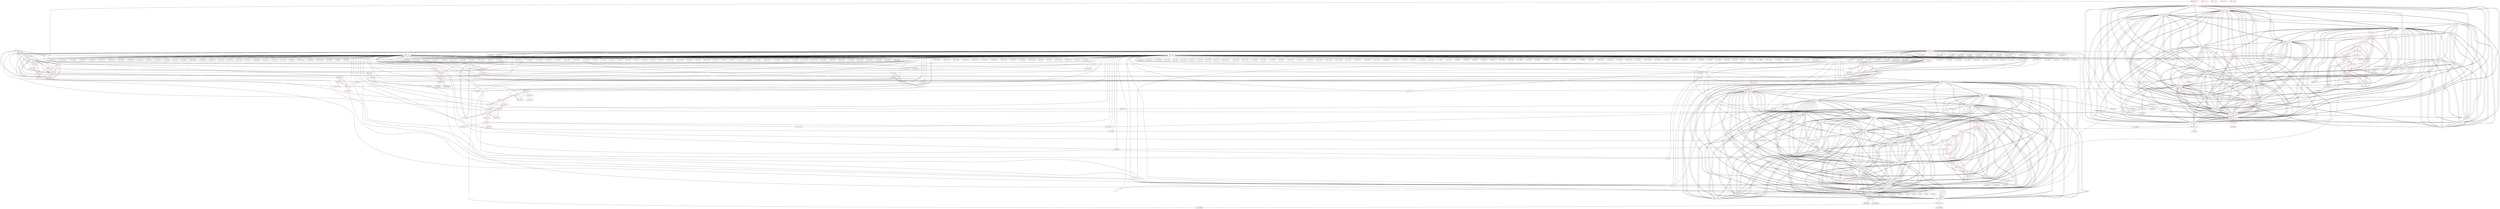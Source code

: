 graph {
	468 [label="(468) R35_T2" color=red]
	489 [label="(489) T16_T1"]
	488 [label="(488) T15_T1"]
	503 [label="(503) R35_T1"]
	487 [label="(487) T14_T1"]
	490 [label="(490) T17_T1"]
	469 [label="(469) R52_T1"]
	467 [label="(467) T22_T1"]
	469 [label="(469) R52_T1" color=red]
	472 [label="(472) D2"]
	473 [label="(473) C8"]
	468 [label="(468) R35_T2"]
	467 [label="(467) T22_T1"]
	470 [label="(470) R58_T1" color=red]
	471 [label="(471) R57_T1"]
	472 [label="(472) D2"]
	471 [label="(471) R57_T1" color=red]
	470 [label="(470) R58_T1"]
	472 [label="(472) D2"]
	472 [label="(472) D2" color=red]
	469 [label="(469) R52_T1"]
	473 [label="(473) C8"]
	470 [label="(470) R58_T1"]
	471 [label="(471) R57_T1"]
	513 [label="(513) R51_P1"]
	522 [label="(522) R50_P1"]
	473 [label="(473) C8" color=red]
	472 [label="(472) D2"]
	469 [label="(469) R52_T1"]
	474 [label="(474) R36_T2" color=red]
	453 [label="(453) R1310"]
	455 [label="(455) U1303"]
	434 [label="(434) U1302"]
	479 [label="(479) T18_T2"]
	475 [label="(475) R37_T2" color=red]
	209 [label="(209) R712"]
	207 [label="(207) D704"]
	480 [label="(480) T19_T2"]
	476 [label="(476) R38_T2" color=red]
	167 [label="(167) D632"]
	40 [label="(40) U201"]
	158 [label="(158) J601"]
	481 [label="(481) T20_T2"]
	477 [label="(477) R39_T2" color=red]
	155 [label="(155) J602"]
	369 [label="(369) U1002"]
	177 [label="(177) D615"]
	40 [label="(40) U201"]
	370 [label="(370) U1003"]
	31 [label="(31) R201"]
	607 [label="(607) R25_T1_3"]
	482 [label="(482) T21_T2"]
	478 [label="(478) R40_T2" color=red]
	467 [label="(467) T22_T1"]
	480 [label="(480) T19_T2"]
	479 [label="(479) T18_T2"]
	482 [label="(482) T21_T2"]
	481 [label="(481) T20_T2"]
	479 [label="(479) T18_T2" color=red]
	467 [label="(467) T22_T1"]
	480 [label="(480) T19_T2"]
	478 [label="(478) R40_T2"]
	482 [label="(482) T21_T2"]
	481 [label="(481) T20_T2"]
	474 [label="(474) R36_T2"]
	480 [label="(480) T19_T2" color=red]
	467 [label="(467) T22_T1"]
	479 [label="(479) T18_T2"]
	478 [label="(478) R40_T2"]
	482 [label="(482) T21_T2"]
	481 [label="(481) T20_T2"]
	475 [label="(475) R37_T2"]
	481 [label="(481) T20_T2" color=red]
	467 [label="(467) T22_T1"]
	480 [label="(480) T19_T2"]
	479 [label="(479) T18_T2"]
	478 [label="(478) R40_T2"]
	482 [label="(482) T21_T2"]
	476 [label="(476) R38_T2"]
	482 [label="(482) T21_T2" color=red]
	467 [label="(467) T22_T1"]
	480 [label="(480) T19_T2"]
	479 [label="(479) T18_T2"]
	478 [label="(478) R40_T2"]
	481 [label="(481) T20_T2"]
	477 [label="(477) R39_T2"]
	483 [label="(483) T10_T1" color=red]
	491 [label="(491) R23_T1"]
	499 [label="(499) R31_T1"]
	492 [label="(492) R27_T1"]
	484 [label="(484) T11_T1" color=red]
	496 [label="(496) R24_T1"]
	500 [label="(500) R32_T1"]
	493 [label="(493) R28_T1"]
	485 [label="(485) T12_T1" color=red]
	501 [label="(501) R33_T1"]
	494 [label="(494) R29_T1"]
	495 [label="(495) R25_T1"]
	486 [label="(486) T13_T1" color=red]
	498 [label="(498) R30_T1"]
	502 [label="(502) R34_T1"]
	497 [label="(497) R26_T1"]
	487 [label="(487) T14_T1" color=red]
	489 [label="(489) T16_T1"]
	488 [label="(488) T15_T1"]
	503 [label="(503) R35_T1"]
	490 [label="(490) T17_T1"]
	468 [label="(468) R35_T2"]
	499 [label="(499) R31_T1"]
	488 [label="(488) T15_T1" color=red]
	489 [label="(489) T16_T1"]
	503 [label="(503) R35_T1"]
	487 [label="(487) T14_T1"]
	490 [label="(490) T17_T1"]
	468 [label="(468) R35_T2"]
	500 [label="(500) R32_T1"]
	489 [label="(489) T16_T1" color=red]
	488 [label="(488) T15_T1"]
	503 [label="(503) R35_T1"]
	487 [label="(487) T14_T1"]
	490 [label="(490) T17_T1"]
	468 [label="(468) R35_T2"]
	501 [label="(501) R33_T1"]
	490 [label="(490) T17_T1" color=red]
	489 [label="(489) T16_T1"]
	488 [label="(488) T15_T1"]
	503 [label="(503) R35_T1"]
	487 [label="(487) T14_T1"]
	468 [label="(468) R35_T2"]
	502 [label="(502) R34_T1"]
	491 [label="(491) R23_T1" color=red]
	40 [label="(40) U201"]
	483 [label="(483) T10_T1"]
	492 [label="(492) R27_T1" color=red]
	483 [label="(483) T10_T1"]
	499 [label="(499) R31_T1"]
	504 [label="(504) R27_T1_T"]
	493 [label="(493) R28_T1" color=red]
	500 [label="(500) R32_T1"]
	484 [label="(484) T11_T1"]
	494 [label="(494) R29_T1" color=red]
	501 [label="(501) R33_T1"]
	485 [label="(485) T12_T1"]
	495 [label="(495) R25_T1" color=red]
	163 [label="(163) D624"]
	40 [label="(40) U201"]
	158 [label="(158) J601"]
	485 [label="(485) T12_T1"]
	496 [label="(496) R24_T1" color=red]
	259 [label="(259) J802"]
	294 [label="(294) TH803"]
	484 [label="(484) T11_T1"]
	497 [label="(497) R26_T1" color=red]
	137 [label="(137) U501"]
	40 [label="(40) U201"]
	143 [label="(143) R501"]
	486 [label="(486) T13_T1"]
	498 [label="(498) R30_T1" color=red]
	502 [label="(502) R34_T1"]
	486 [label="(486) T13_T1"]
	499 [label="(499) R31_T1" color=red]
	483 [label="(483) T10_T1"]
	492 [label="(492) R27_T1"]
	487 [label="(487) T14_T1"]
	500 [label="(500) R32_T1" color=red]
	488 [label="(488) T15_T1"]
	493 [label="(493) R28_T1"]
	484 [label="(484) T11_T1"]
	501 [label="(501) R33_T1" color=red]
	489 [label="(489) T16_T1"]
	494 [label="(494) R29_T1"]
	485 [label="(485) T12_T1"]
	502 [label="(502) R34_T1" color=red]
	490 [label="(490) T17_T1"]
	498 [label="(498) R30_T1"]
	486 [label="(486) T13_T1"]
	503 [label="(503) R35_T1" color=red]
	489 [label="(489) T16_T1"]
	488 [label="(488) T15_T1"]
	487 [label="(487) T14_T1"]
	490 [label="(490) T17_T1"]
	468 [label="(468) R35_T2"]
	504 [label="(504) R27_T1_T" color=red]
	492 [label="(492) R27_T1"]
	505 [label="(505) T23_P1" color=red]
	515 [label="(515) R48_P1"]
	518 [label="(518) R43_P1"]
	506 [label="(506) T24_P1"]
	511 [label="(511) R44_P1"]
	506 [label="(506) T24_P1" color=red]
	512 [label="(512) R46_P1"]
	505 [label="(505) T23_P1"]
	507 [label="(507) T27_P1" color=red]
	513 [label="(513) R51_P1"]
	508 [label="(508) T28_P1"]
	516 [label="(516) R53_P1"]
	519 [label="(519) R49_P1"]
	508 [label="(508) T28_P1" color=red]
	514 [label="(514) R52_P1"]
	507 [label="(507) T27_P1"]
	509 [label="(509) T25_P1" color=red]
	510 [label="(510) T29_P1"]
	515 [label="(515) R48_P1"]
	517 [label="(517) R45_P1"]
	119 [label="(119) U402"]
	510 [label="(510) T29_P1" color=red]
	509 [label="(509) T25_P1"]
	516 [label="(516) R53_P1"]
	511 [label="(511) R44_P1" color=red]
	125 [label="(125) C404"]
	505 [label="(505) T23_P1"]
	512 [label="(512) R46_P1" color=red]
	520 [label="(520) T26_P1"]
	521 [label="(521) R47_P1"]
	506 [label="(506) T24_P1"]
	513 [label="(513) R51_P1" color=red]
	507 [label="(507) T27_P1"]
	522 [label="(522) R50_P1"]
	472 [label="(472) D2"]
	514 [label="(514) R52_P1" color=red]
	192 [label="(192) U702"]
	225 [label="(225) C707"]
	224 [label="(224) R715"]
	223 [label="(223) R723"]
	40 [label="(40) U201"]
	508 [label="(508) T28_P1"]
	515 [label="(515) R48_P1" color=red]
	509 [label="(509) T25_P1"]
	505 [label="(505) T23_P1"]
	518 [label="(518) R43_P1"]
	516 [label="(516) R53_P1" color=red]
	510 [label="(510) T29_P1"]
	507 [label="(507) T27_P1"]
	519 [label="(519) R49_P1"]
	517 [label="(517) R45_P1" color=red]
	509 [label="(509) T25_P1"]
	119 [label="(119) U402"]
	518 [label="(518) R43_P1" color=red]
	515 [label="(515) R48_P1"]
	505 [label="(505) T23_P1"]
	519 [label="(519) R49_P1" color=red]
	507 [label="(507) T27_P1"]
	516 [label="(516) R53_P1"]
	520 [label="(520) T26_P1" color=red]
	522 [label="(522) R50_P1"]
	512 [label="(512) R46_P1"]
	521 [label="(521) R47_P1"]
	521 [label="(521) R47_P1" color=red]
	520 [label="(520) T26_P1"]
	512 [label="(512) R46_P1"]
	522 [label="(522) R50_P1" color=red]
	520 [label="(520) T26_P1"]
	513 [label="(513) R51_P1"]
	472 [label="(472) D2"]
	523 [label="(523) T22_T1_2" color=red]
	537 [label="(537) T20_T2_2"]
	535 [label="(535) T18_T2_2"]
	536 [label="(536) T19_T2_2"]
	538 [label="(538) T21_T2_2"]
	527 [label="(527) R57_T1_2"]
	528 [label="(528) D2_2"]
	540 [label="(540) T11_T1_2"]
	545 [label="(545) T16_T1_2"]
	546 [label="(546) T17_T1_2"]
	539 [label="(539) T10_T1_2"]
	541 [label="(541) T12_T1_2"]
	542 [label="(542) T13_T1_2"]
	543 [label="(543) T14_T1_2"]
	544 [label="(544) T15_T1_2"]
	529 [label="(529) C8_2"]
	534 [label="(534) R40_T2_2"]
	525 [label="(525) R52_T1_2"]
	524 [label="(524) R35_T2_2"]
	524 [label="(524) R35_T2_2" color=red]
	545 [label="(545) T16_T1_2"]
	544 [label="(544) T15_T1_2"]
	559 [label="(559) R35_T1_2"]
	543 [label="(543) T14_T1_2"]
	546 [label="(546) T17_T1_2"]
	525 [label="(525) R52_T1_2"]
	523 [label="(523) T22_T1_2"]
	525 [label="(525) R52_T1_2" color=red]
	528 [label="(528) D2_2"]
	529 [label="(529) C8_2"]
	524 [label="(524) R35_T2_2"]
	523 [label="(523) T22_T1_2"]
	526 [label="(526) R58_T1_2" color=red]
	527 [label="(527) R57_T1_2"]
	528 [label="(528) D2_2"]
	550 [label="(550) R29_T1_2"]
	559 [label="(559) R35_T1_2"]
	560 [label="(560) R40_T2_T_2"]
	554 [label="(554) R30_T1_2"]
	548 [label="(548) R27_T1_2"]
	549 [label="(549) R28_T1_2"]
	527 [label="(527) R57_T1_2" color=red]
	537 [label="(537) T20_T2_2"]
	535 [label="(535) T18_T2_2"]
	536 [label="(536) T19_T2_2"]
	538 [label="(538) T21_T2_2"]
	523 [label="(523) T22_T1_2"]
	528 [label="(528) D2_2"]
	540 [label="(540) T11_T1_2"]
	545 [label="(545) T16_T1_2"]
	546 [label="(546) T17_T1_2"]
	539 [label="(539) T10_T1_2"]
	541 [label="(541) T12_T1_2"]
	542 [label="(542) T13_T1_2"]
	543 [label="(543) T14_T1_2"]
	544 [label="(544) T15_T1_2"]
	529 [label="(529) C8_2"]
	526 [label="(526) R58_T1_2"]
	528 [label="(528) D2_2" color=red]
	537 [label="(537) T20_T2_2"]
	535 [label="(535) T18_T2_2"]
	536 [label="(536) T19_T2_2"]
	538 [label="(538) T21_T2_2"]
	527 [label="(527) R57_T1_2"]
	523 [label="(523) T22_T1_2"]
	540 [label="(540) T11_T1_2"]
	545 [label="(545) T16_T1_2"]
	546 [label="(546) T17_T1_2"]
	539 [label="(539) T10_T1_2"]
	541 [label="(541) T12_T1_2"]
	542 [label="(542) T13_T1_2"]
	543 [label="(543) T14_T1_2"]
	544 [label="(544) T15_T1_2"]
	529 [label="(529) C8_2"]
	525 [label="(525) R52_T1_2"]
	526 [label="(526) R58_T1_2"]
	550 [label="(550) R29_T1_2"]
	559 [label="(559) R35_T1_2"]
	560 [label="(560) R40_T2_T_2"]
	554 [label="(554) R30_T1_2"]
	548 [label="(548) R27_T1_2"]
	549 [label="(549) R28_T1_2"]
	569 [label="(569) R51_P1_2"]
	578 [label="(578) R50_P1_2"]
	529 [label="(529) C8_2" color=red]
	537 [label="(537) T20_T2_2"]
	535 [label="(535) T18_T2_2"]
	536 [label="(536) T19_T2_2"]
	538 [label="(538) T21_T2_2"]
	527 [label="(527) R57_T1_2"]
	523 [label="(523) T22_T1_2"]
	528 [label="(528) D2_2"]
	540 [label="(540) T11_T1_2"]
	545 [label="(545) T16_T1_2"]
	546 [label="(546) T17_T1_2"]
	539 [label="(539) T10_T1_2"]
	541 [label="(541) T12_T1_2"]
	542 [label="(542) T13_T1_2"]
	543 [label="(543) T14_T1_2"]
	544 [label="(544) T15_T1_2"]
	525 [label="(525) R52_T1_2"]
	530 [label="(530) R36_T2_2" color=red]
	434 [label="(434) U1302"]
	535 [label="(535) T18_T2_2"]
	531 [label="(531) R37_T2_2" color=red]
	47 [label="(47) R203"]
	45 [label="(45) U202"]
	536 [label="(536) T19_T2_2"]
	532 [label="(532) R38_T2_2" color=red]
	99 [label="(99) J402"]
	537 [label="(537) T20_T2_2"]
	533 [label="(533) R39_T2_2" color=red]
	245 [label="(245) J803"]
	257 [label="(257) K804"]
	538 [label="(538) T21_T2_2"]
	534 [label="(534) R40_T2_2" color=red]
	523 [label="(523) T22_T1_2"]
	536 [label="(536) T19_T2_2"]
	535 [label="(535) T18_T2_2"]
	538 [label="(538) T21_T2_2"]
	537 [label="(537) T20_T2_2"]
	560 [label="(560) R40_T2_T_2"]
	535 [label="(535) T18_T2_2" color=red]
	537 [label="(537) T20_T2_2"]
	536 [label="(536) T19_T2_2"]
	538 [label="(538) T21_T2_2"]
	527 [label="(527) R57_T1_2"]
	523 [label="(523) T22_T1_2"]
	528 [label="(528) D2_2"]
	540 [label="(540) T11_T1_2"]
	545 [label="(545) T16_T1_2"]
	546 [label="(546) T17_T1_2"]
	539 [label="(539) T10_T1_2"]
	541 [label="(541) T12_T1_2"]
	542 [label="(542) T13_T1_2"]
	543 [label="(543) T14_T1_2"]
	544 [label="(544) T15_T1_2"]
	529 [label="(529) C8_2"]
	534 [label="(534) R40_T2_2"]
	530 [label="(530) R36_T2_2"]
	536 [label="(536) T19_T2_2" color=red]
	537 [label="(537) T20_T2_2"]
	535 [label="(535) T18_T2_2"]
	538 [label="(538) T21_T2_2"]
	527 [label="(527) R57_T1_2"]
	523 [label="(523) T22_T1_2"]
	528 [label="(528) D2_2"]
	540 [label="(540) T11_T1_2"]
	545 [label="(545) T16_T1_2"]
	546 [label="(546) T17_T1_2"]
	539 [label="(539) T10_T1_2"]
	541 [label="(541) T12_T1_2"]
	542 [label="(542) T13_T1_2"]
	543 [label="(543) T14_T1_2"]
	544 [label="(544) T15_T1_2"]
	529 [label="(529) C8_2"]
	534 [label="(534) R40_T2_2"]
	531 [label="(531) R37_T2_2"]
	537 [label="(537) T20_T2_2" color=red]
	535 [label="(535) T18_T2_2"]
	536 [label="(536) T19_T2_2"]
	538 [label="(538) T21_T2_2"]
	527 [label="(527) R57_T1_2"]
	523 [label="(523) T22_T1_2"]
	528 [label="(528) D2_2"]
	540 [label="(540) T11_T1_2"]
	545 [label="(545) T16_T1_2"]
	546 [label="(546) T17_T1_2"]
	539 [label="(539) T10_T1_2"]
	541 [label="(541) T12_T1_2"]
	542 [label="(542) T13_T1_2"]
	543 [label="(543) T14_T1_2"]
	544 [label="(544) T15_T1_2"]
	529 [label="(529) C8_2"]
	534 [label="(534) R40_T2_2"]
	532 [label="(532) R38_T2_2"]
	538 [label="(538) T21_T2_2" color=red]
	537 [label="(537) T20_T2_2"]
	535 [label="(535) T18_T2_2"]
	536 [label="(536) T19_T2_2"]
	527 [label="(527) R57_T1_2"]
	523 [label="(523) T22_T1_2"]
	528 [label="(528) D2_2"]
	540 [label="(540) T11_T1_2"]
	545 [label="(545) T16_T1_2"]
	546 [label="(546) T17_T1_2"]
	539 [label="(539) T10_T1_2"]
	541 [label="(541) T12_T1_2"]
	542 [label="(542) T13_T1_2"]
	543 [label="(543) T14_T1_2"]
	544 [label="(544) T15_T1_2"]
	529 [label="(529) C8_2"]
	534 [label="(534) R40_T2_2"]
	533 [label="(533) R39_T2_2"]
	539 [label="(539) T10_T1_2" color=red]
	537 [label="(537) T20_T2_2"]
	535 [label="(535) T18_T2_2"]
	536 [label="(536) T19_T2_2"]
	538 [label="(538) T21_T2_2"]
	527 [label="(527) R57_T1_2"]
	523 [label="(523) T22_T1_2"]
	528 [label="(528) D2_2"]
	540 [label="(540) T11_T1_2"]
	545 [label="(545) T16_T1_2"]
	546 [label="(546) T17_T1_2"]
	541 [label="(541) T12_T1_2"]
	542 [label="(542) T13_T1_2"]
	543 [label="(543) T14_T1_2"]
	544 [label="(544) T15_T1_2"]
	529 [label="(529) C8_2"]
	547 [label="(547) R23_T1_2"]
	555 [label="(555) R31_T1_2"]
	548 [label="(548) R27_T1_2"]
	540 [label="(540) T11_T1_2" color=red]
	537 [label="(537) T20_T2_2"]
	535 [label="(535) T18_T2_2"]
	536 [label="(536) T19_T2_2"]
	538 [label="(538) T21_T2_2"]
	527 [label="(527) R57_T1_2"]
	523 [label="(523) T22_T1_2"]
	528 [label="(528) D2_2"]
	545 [label="(545) T16_T1_2"]
	546 [label="(546) T17_T1_2"]
	539 [label="(539) T10_T1_2"]
	541 [label="(541) T12_T1_2"]
	542 [label="(542) T13_T1_2"]
	543 [label="(543) T14_T1_2"]
	544 [label="(544) T15_T1_2"]
	529 [label="(529) C8_2"]
	552 [label="(552) R24_T1_2"]
	556 [label="(556) R32_T1_2"]
	549 [label="(549) R28_T1_2"]
	541 [label="(541) T12_T1_2" color=red]
	537 [label="(537) T20_T2_2"]
	535 [label="(535) T18_T2_2"]
	536 [label="(536) T19_T2_2"]
	538 [label="(538) T21_T2_2"]
	527 [label="(527) R57_T1_2"]
	523 [label="(523) T22_T1_2"]
	528 [label="(528) D2_2"]
	540 [label="(540) T11_T1_2"]
	545 [label="(545) T16_T1_2"]
	546 [label="(546) T17_T1_2"]
	539 [label="(539) T10_T1_2"]
	542 [label="(542) T13_T1_2"]
	543 [label="(543) T14_T1_2"]
	544 [label="(544) T15_T1_2"]
	529 [label="(529) C8_2"]
	557 [label="(557) R33_T1_2"]
	550 [label="(550) R29_T1_2"]
	551 [label="(551) R25_T1_2"]
	542 [label="(542) T13_T1_2" color=red]
	537 [label="(537) T20_T2_2"]
	535 [label="(535) T18_T2_2"]
	536 [label="(536) T19_T2_2"]
	538 [label="(538) T21_T2_2"]
	527 [label="(527) R57_T1_2"]
	523 [label="(523) T22_T1_2"]
	528 [label="(528) D2_2"]
	540 [label="(540) T11_T1_2"]
	545 [label="(545) T16_T1_2"]
	546 [label="(546) T17_T1_2"]
	539 [label="(539) T10_T1_2"]
	541 [label="(541) T12_T1_2"]
	543 [label="(543) T14_T1_2"]
	544 [label="(544) T15_T1_2"]
	529 [label="(529) C8_2"]
	554 [label="(554) R30_T1_2"]
	558 [label="(558) R34_T1_2"]
	553 [label="(553) R26_T1_2"]
	543 [label="(543) T14_T1_2" color=red]
	537 [label="(537) T20_T2_2"]
	535 [label="(535) T18_T2_2"]
	536 [label="(536) T19_T2_2"]
	538 [label="(538) T21_T2_2"]
	527 [label="(527) R57_T1_2"]
	523 [label="(523) T22_T1_2"]
	528 [label="(528) D2_2"]
	540 [label="(540) T11_T1_2"]
	545 [label="(545) T16_T1_2"]
	546 [label="(546) T17_T1_2"]
	539 [label="(539) T10_T1_2"]
	541 [label="(541) T12_T1_2"]
	542 [label="(542) T13_T1_2"]
	544 [label="(544) T15_T1_2"]
	529 [label="(529) C8_2"]
	559 [label="(559) R35_T1_2"]
	524 [label="(524) R35_T2_2"]
	555 [label="(555) R31_T1_2"]
	544 [label="(544) T15_T1_2" color=red]
	537 [label="(537) T20_T2_2"]
	535 [label="(535) T18_T2_2"]
	536 [label="(536) T19_T2_2"]
	538 [label="(538) T21_T2_2"]
	527 [label="(527) R57_T1_2"]
	523 [label="(523) T22_T1_2"]
	528 [label="(528) D2_2"]
	540 [label="(540) T11_T1_2"]
	545 [label="(545) T16_T1_2"]
	546 [label="(546) T17_T1_2"]
	539 [label="(539) T10_T1_2"]
	541 [label="(541) T12_T1_2"]
	542 [label="(542) T13_T1_2"]
	543 [label="(543) T14_T1_2"]
	529 [label="(529) C8_2"]
	559 [label="(559) R35_T1_2"]
	524 [label="(524) R35_T2_2"]
	556 [label="(556) R32_T1_2"]
	545 [label="(545) T16_T1_2" color=red]
	537 [label="(537) T20_T2_2"]
	535 [label="(535) T18_T2_2"]
	536 [label="(536) T19_T2_2"]
	538 [label="(538) T21_T2_2"]
	527 [label="(527) R57_T1_2"]
	523 [label="(523) T22_T1_2"]
	528 [label="(528) D2_2"]
	540 [label="(540) T11_T1_2"]
	546 [label="(546) T17_T1_2"]
	539 [label="(539) T10_T1_2"]
	541 [label="(541) T12_T1_2"]
	542 [label="(542) T13_T1_2"]
	543 [label="(543) T14_T1_2"]
	544 [label="(544) T15_T1_2"]
	529 [label="(529) C8_2"]
	559 [label="(559) R35_T1_2"]
	524 [label="(524) R35_T2_2"]
	557 [label="(557) R33_T1_2"]
	546 [label="(546) T17_T1_2" color=red]
	537 [label="(537) T20_T2_2"]
	535 [label="(535) T18_T2_2"]
	536 [label="(536) T19_T2_2"]
	538 [label="(538) T21_T2_2"]
	527 [label="(527) R57_T1_2"]
	523 [label="(523) T22_T1_2"]
	528 [label="(528) D2_2"]
	540 [label="(540) T11_T1_2"]
	545 [label="(545) T16_T1_2"]
	539 [label="(539) T10_T1_2"]
	541 [label="(541) T12_T1_2"]
	542 [label="(542) T13_T1_2"]
	543 [label="(543) T14_T1_2"]
	544 [label="(544) T15_T1_2"]
	529 [label="(529) C8_2"]
	559 [label="(559) R35_T1_2"]
	524 [label="(524) R35_T2_2"]
	558 [label="(558) R34_T1_2"]
	547 [label="(547) R23_T1_2" color=red]
	194 [label="(194) R709"]
	190 [label="(190) D701"]
	539 [label="(539) T10_T1_2"]
	548 [label="(548) R27_T1_2" color=red]
	550 [label="(550) R29_T1_2"]
	559 [label="(559) R35_T1_2"]
	560 [label="(560) R40_T2_T_2"]
	554 [label="(554) R30_T1_2"]
	528 [label="(528) D2_2"]
	526 [label="(526) R58_T1_2"]
	549 [label="(549) R28_T1_2"]
	539 [label="(539) T10_T1_2"]
	555 [label="(555) R31_T1_2"]
	549 [label="(549) R28_T1_2" color=red]
	550 [label="(550) R29_T1_2"]
	559 [label="(559) R35_T1_2"]
	560 [label="(560) R40_T2_T_2"]
	554 [label="(554) R30_T1_2"]
	528 [label="(528) D2_2"]
	526 [label="(526) R58_T1_2"]
	548 [label="(548) R27_T1_2"]
	556 [label="(556) R32_T1_2"]
	540 [label="(540) T11_T1_2"]
	550 [label="(550) R29_T1_2" color=red]
	559 [label="(559) R35_T1_2"]
	560 [label="(560) R40_T2_T_2"]
	554 [label="(554) R30_T1_2"]
	528 [label="(528) D2_2"]
	526 [label="(526) R58_T1_2"]
	548 [label="(548) R27_T1_2"]
	549 [label="(549) R28_T1_2"]
	557 [label="(557) R33_T1_2"]
	541 [label="(541) T12_T1_2"]
	551 [label="(551) R25_T1_2" color=red]
	254 [label="(254) K801"]
	248 [label="(248) D801"]
	283 [label="(283) R801"]
	240 [label="(240) Q801"]
	541 [label="(541) T12_T1_2"]
	552 [label="(552) R24_T1_2" color=red]
	135 [label="(135) R403"]
	136 [label="(136) JP401"]
	92 [label="(92) U401"]
	540 [label="(540) T11_T1_2"]
	553 [label="(553) R26_T1_2" color=red]
	51 [label="(51) J301"]
	50 [label="(50) U302"]
	81 [label="(81) R312"]
	542 [label="(542) T13_T1_2"]
	554 [label="(554) R30_T1_2" color=red]
	550 [label="(550) R29_T1_2"]
	559 [label="(559) R35_T1_2"]
	560 [label="(560) R40_T2_T_2"]
	528 [label="(528) D2_2"]
	526 [label="(526) R58_T1_2"]
	548 [label="(548) R27_T1_2"]
	549 [label="(549) R28_T1_2"]
	558 [label="(558) R34_T1_2"]
	542 [label="(542) T13_T1_2"]
	555 [label="(555) R31_T1_2" color=red]
	539 [label="(539) T10_T1_2"]
	548 [label="(548) R27_T1_2"]
	543 [label="(543) T14_T1_2"]
	556 [label="(556) R32_T1_2" color=red]
	544 [label="(544) T15_T1_2"]
	549 [label="(549) R28_T1_2"]
	540 [label="(540) T11_T1_2"]
	557 [label="(557) R33_T1_2" color=red]
	545 [label="(545) T16_T1_2"]
	550 [label="(550) R29_T1_2"]
	541 [label="(541) T12_T1_2"]
	558 [label="(558) R34_T1_2" color=red]
	546 [label="(546) T17_T1_2"]
	554 [label="(554) R30_T1_2"]
	542 [label="(542) T13_T1_2"]
	559 [label="(559) R35_T1_2" color=red]
	550 [label="(550) R29_T1_2"]
	560 [label="(560) R40_T2_T_2"]
	554 [label="(554) R30_T1_2"]
	528 [label="(528) D2_2"]
	526 [label="(526) R58_T1_2"]
	548 [label="(548) R27_T1_2"]
	549 [label="(549) R28_T1_2"]
	545 [label="(545) T16_T1_2"]
	544 [label="(544) T15_T1_2"]
	543 [label="(543) T14_T1_2"]
	546 [label="(546) T17_T1_2"]
	524 [label="(524) R35_T2_2"]
	560 [label="(560) R40_T2_T_2" color=red]
	550 [label="(550) R29_T1_2"]
	559 [label="(559) R35_T1_2"]
	554 [label="(554) R30_T1_2"]
	528 [label="(528) D2_2"]
	526 [label="(526) R58_T1_2"]
	548 [label="(548) R27_T1_2"]
	549 [label="(549) R28_T1_2"]
	534 [label="(534) R40_T2_2"]
	561 [label="(561) T23_P1_2" color=red]
	571 [label="(571) R48_P1_2"]
	574 [label="(574) R43_P1_2"]
	562 [label="(562) T24_P1_2"]
	567 [label="(567) R44_P1_2"]
	562 [label="(562) T24_P1_2" color=red]
	576 [label="(576) T26_P1_2"]
	566 [label="(566) T29_P1_2"]
	564 [label="(564) T28_P1_2"]
	568 [label="(568) R46_P1_2"]
	561 [label="(561) T23_P1_2"]
	563 [label="(563) T27_P1_2" color=red]
	569 [label="(569) R51_P1_2"]
	564 [label="(564) T28_P1_2"]
	572 [label="(572) R53_P1_2"]
	575 [label="(575) R49_P1_2"]
	564 [label="(564) T28_P1_2" color=red]
	576 [label="(576) T26_P1_2"]
	562 [label="(562) T24_P1_2"]
	566 [label="(566) T29_P1_2"]
	570 [label="(570) R52_P1_2"]
	563 [label="(563) T27_P1_2"]
	565 [label="(565) T25_P1_2" color=red]
	566 [label="(566) T29_P1_2"]
	571 [label="(571) R48_P1_2"]
	573 [label="(573) R45_P1_2"]
	144 [label="(144) FB501"]
	566 [label="(566) T29_P1_2" color=red]
	576 [label="(576) T26_P1_2"]
	562 [label="(562) T24_P1_2"]
	564 [label="(564) T28_P1_2"]
	565 [label="(565) T25_P1_2"]
	572 [label="(572) R53_P1_2"]
	567 [label="(567) R44_P1_2" color=red]
	137 [label="(137) U501"]
	40 [label="(40) U201"]
	139 [label="(139) C502"]
	399 [label="(399) D1103"]
	146 [label="(146) C503"]
	138 [label="(138) U502"]
	561 [label="(561) T23_P1_2"]
	568 [label="(568) R46_P1_2" color=red]
	576 [label="(576) T26_P1_2"]
	577 [label="(577) R47_P1_2"]
	562 [label="(562) T24_P1_2"]
	569 [label="(569) R51_P1_2" color=red]
	563 [label="(563) T27_P1_2"]
	578 [label="(578) R50_P1_2"]
	528 [label="(528) D2_2"]
	570 [label="(570) R52_P1_2" color=red]
	55 [label="(55) R302"]
	50 [label="(50) U302"]
	564 [label="(564) T28_P1_2"]
	571 [label="(571) R48_P1_2" color=red]
	565 [label="(565) T25_P1_2"]
	561 [label="(561) T23_P1_2"]
	574 [label="(574) R43_P1_2"]
	572 [label="(572) R53_P1_2" color=red]
	566 [label="(566) T29_P1_2"]
	563 [label="(563) T27_P1_2"]
	575 [label="(575) R49_P1_2"]
	573 [label="(573) R45_P1_2" color=red]
	577 [label="(577) R47_P1_2"]
	574 [label="(574) R43_P1_2"]
	575 [label="(575) R49_P1_2"]
	565 [label="(565) T25_P1_2"]
	144 [label="(144) FB501"]
	574 [label="(574) R43_P1_2" color=red]
	571 [label="(571) R48_P1_2"]
	561 [label="(561) T23_P1_2"]
	577 [label="(577) R47_P1_2"]
	573 [label="(573) R45_P1_2"]
	575 [label="(575) R49_P1_2"]
	575 [label="(575) R49_P1_2" color=red]
	577 [label="(577) R47_P1_2"]
	573 [label="(573) R45_P1_2"]
	574 [label="(574) R43_P1_2"]
	563 [label="(563) T27_P1_2"]
	572 [label="(572) R53_P1_2"]
	576 [label="(576) T26_P1_2" color=red]
	578 [label="(578) R50_P1_2"]
	562 [label="(562) T24_P1_2"]
	566 [label="(566) T29_P1_2"]
	564 [label="(564) T28_P1_2"]
	568 [label="(568) R46_P1_2"]
	577 [label="(577) R47_P1_2"]
	577 [label="(577) R47_P1_2" color=red]
	573 [label="(573) R45_P1_2"]
	574 [label="(574) R43_P1_2"]
	575 [label="(575) R49_P1_2"]
	576 [label="(576) T26_P1_2"]
	568 [label="(568) R46_P1_2"]
	578 [label="(578) R50_P1_2" color=red]
	576 [label="(576) T26_P1_2"]
	569 [label="(569) R51_P1_2"]
	528 [label="(528) D2_2"]
	579 [label="(579) T22_T1_3" color=red]
	593 [label="(593) T20_T2_3"]
	591 [label="(591) T18_T2_3"]
	592 [label="(592) T19_T2_3"]
	594 [label="(594) T21_T2_3"]
	583 [label="(583) R57_T1_3"]
	584 [label="(584) D2_3"]
	596 [label="(596) T11_T1_3"]
	601 [label="(601) T16_T1_3"]
	602 [label="(602) T17_T1_3"]
	595 [label="(595) T10_T1_3"]
	597 [label="(597) T12_T1_3"]
	598 [label="(598) T13_T1_3"]
	599 [label="(599) T14_T1_3"]
	600 [label="(600) T15_T1_3"]
	585 [label="(585) C8_3"]
	590 [label="(590) R40_T2_3"]
	581 [label="(581) R52_T1_3"]
	580 [label="(580) R35_T2_3"]
	580 [label="(580) R35_T2_3" color=red]
	601 [label="(601) T16_T1_3"]
	600 [label="(600) T15_T1_3"]
	615 [label="(615) R35_T1_3"]
	599 [label="(599) T14_T1_3"]
	602 [label="(602) T17_T1_3"]
	581 [label="(581) R52_T1_3"]
	579 [label="(579) T22_T1_3"]
	581 [label="(581) R52_T1_3" color=red]
	584 [label="(584) D2_3"]
	585 [label="(585) C8_3"]
	580 [label="(580) R35_T2_3"]
	579 [label="(579) T22_T1_3"]
	582 [label="(582) R58_T1_3" color=red]
	583 [label="(583) R57_T1_3"]
	584 [label="(584) D2_3"]
	606 [label="(606) R29_T1_3"]
	615 [label="(615) R35_T1_3"]
	590 [label="(590) R40_T2_3"]
	610 [label="(610) R30_T1_3"]
	604 [label="(604) R27_T1_3"]
	605 [label="(605) R28_T1_3"]
	583 [label="(583) R57_T1_3" color=red]
	593 [label="(593) T20_T2_3"]
	591 [label="(591) T18_T2_3"]
	592 [label="(592) T19_T2_3"]
	594 [label="(594) T21_T2_3"]
	579 [label="(579) T22_T1_3"]
	584 [label="(584) D2_3"]
	596 [label="(596) T11_T1_3"]
	601 [label="(601) T16_T1_3"]
	602 [label="(602) T17_T1_3"]
	595 [label="(595) T10_T1_3"]
	597 [label="(597) T12_T1_3"]
	598 [label="(598) T13_T1_3"]
	599 [label="(599) T14_T1_3"]
	600 [label="(600) T15_T1_3"]
	585 [label="(585) C8_3"]
	582 [label="(582) R58_T1_3"]
	584 [label="(584) D2_3" color=red]
	593 [label="(593) T20_T2_3"]
	591 [label="(591) T18_T2_3"]
	592 [label="(592) T19_T2_3"]
	594 [label="(594) T21_T2_3"]
	583 [label="(583) R57_T1_3"]
	579 [label="(579) T22_T1_3"]
	596 [label="(596) T11_T1_3"]
	601 [label="(601) T16_T1_3"]
	602 [label="(602) T17_T1_3"]
	595 [label="(595) T10_T1_3"]
	597 [label="(597) T12_T1_3"]
	598 [label="(598) T13_T1_3"]
	599 [label="(599) T14_T1_3"]
	600 [label="(600) T15_T1_3"]
	585 [label="(585) C8_3"]
	581 [label="(581) R52_T1_3"]
	582 [label="(582) R58_T1_3"]
	606 [label="(606) R29_T1_3"]
	615 [label="(615) R35_T1_3"]
	590 [label="(590) R40_T2_3"]
	610 [label="(610) R30_T1_3"]
	604 [label="(604) R27_T1_3"]
	605 [label="(605) R28_T1_3"]
	625 [label="(625) R51_P1_3"]
	634 [label="(634) R50_P1_3"]
	585 [label="(585) C8_3" color=red]
	593 [label="(593) T20_T2_3"]
	591 [label="(591) T18_T2_3"]
	592 [label="(592) T19_T2_3"]
	594 [label="(594) T21_T2_3"]
	583 [label="(583) R57_T1_3"]
	579 [label="(579) T22_T1_3"]
	584 [label="(584) D2_3"]
	596 [label="(596) T11_T1_3"]
	601 [label="(601) T16_T1_3"]
	602 [label="(602) T17_T1_3"]
	595 [label="(595) T10_T1_3"]
	597 [label="(597) T12_T1_3"]
	598 [label="(598) T13_T1_3"]
	599 [label="(599) T14_T1_3"]
	600 [label="(600) T15_T1_3"]
	581 [label="(581) R52_T1_3"]
	586 [label="(586) R36_T2_3" color=red]
	68 [label="(68) C309"]
	59 [label="(59) R309"]
	50 [label="(50) U302"]
	591 [label="(591) T18_T2_3"]
	587 [label="(587) R37_T2_3" color=red]
	293 [label="(293) TH802"]
	285 [label="(285) Q806"]
	592 [label="(592) T19_T2_3"]
	588 [label="(588) R38_T2_3" color=red]
	229 [label="(229) R716"]
	230 [label="(230) C708"]
	228 [label="(228) R724"]
	192 [label="(192) U702"]
	40 [label="(40) U201"]
	593 [label="(593) T20_T2_3"]
	589 [label="(589) R39_T2_3" color=red]
	346 [label="(346) R904"]
	349 [label="(349) C908"]
	594 [label="(594) T21_T2_3"]
	590 [label="(590) R40_T2_3" color=red]
	606 [label="(606) R29_T1_3"]
	615 [label="(615) R35_T1_3"]
	610 [label="(610) R30_T1_3"]
	584 [label="(584) D2_3"]
	582 [label="(582) R58_T1_3"]
	604 [label="(604) R27_T1_3"]
	605 [label="(605) R28_T1_3"]
	579 [label="(579) T22_T1_3"]
	592 [label="(592) T19_T2_3"]
	591 [label="(591) T18_T2_3"]
	594 [label="(594) T21_T2_3"]
	593 [label="(593) T20_T2_3"]
	591 [label="(591) T18_T2_3" color=red]
	593 [label="(593) T20_T2_3"]
	592 [label="(592) T19_T2_3"]
	594 [label="(594) T21_T2_3"]
	583 [label="(583) R57_T1_3"]
	579 [label="(579) T22_T1_3"]
	584 [label="(584) D2_3"]
	596 [label="(596) T11_T1_3"]
	601 [label="(601) T16_T1_3"]
	602 [label="(602) T17_T1_3"]
	595 [label="(595) T10_T1_3"]
	597 [label="(597) T12_T1_3"]
	598 [label="(598) T13_T1_3"]
	599 [label="(599) T14_T1_3"]
	600 [label="(600) T15_T1_3"]
	585 [label="(585) C8_3"]
	590 [label="(590) R40_T2_3"]
	586 [label="(586) R36_T2_3"]
	592 [label="(592) T19_T2_3" color=red]
	593 [label="(593) T20_T2_3"]
	591 [label="(591) T18_T2_3"]
	594 [label="(594) T21_T2_3"]
	583 [label="(583) R57_T1_3"]
	579 [label="(579) T22_T1_3"]
	584 [label="(584) D2_3"]
	596 [label="(596) T11_T1_3"]
	601 [label="(601) T16_T1_3"]
	602 [label="(602) T17_T1_3"]
	595 [label="(595) T10_T1_3"]
	597 [label="(597) T12_T1_3"]
	598 [label="(598) T13_T1_3"]
	599 [label="(599) T14_T1_3"]
	600 [label="(600) T15_T1_3"]
	585 [label="(585) C8_3"]
	590 [label="(590) R40_T2_3"]
	587 [label="(587) R37_T2_3"]
	593 [label="(593) T20_T2_3" color=red]
	591 [label="(591) T18_T2_3"]
	592 [label="(592) T19_T2_3"]
	594 [label="(594) T21_T2_3"]
	583 [label="(583) R57_T1_3"]
	579 [label="(579) T22_T1_3"]
	584 [label="(584) D2_3"]
	596 [label="(596) T11_T1_3"]
	601 [label="(601) T16_T1_3"]
	602 [label="(602) T17_T1_3"]
	595 [label="(595) T10_T1_3"]
	597 [label="(597) T12_T1_3"]
	598 [label="(598) T13_T1_3"]
	599 [label="(599) T14_T1_3"]
	600 [label="(600) T15_T1_3"]
	585 [label="(585) C8_3"]
	590 [label="(590) R40_T2_3"]
	588 [label="(588) R38_T2_3"]
	594 [label="(594) T21_T2_3" color=red]
	593 [label="(593) T20_T2_3"]
	591 [label="(591) T18_T2_3"]
	592 [label="(592) T19_T2_3"]
	583 [label="(583) R57_T1_3"]
	579 [label="(579) T22_T1_3"]
	584 [label="(584) D2_3"]
	596 [label="(596) T11_T1_3"]
	601 [label="(601) T16_T1_3"]
	602 [label="(602) T17_T1_3"]
	595 [label="(595) T10_T1_3"]
	597 [label="(597) T12_T1_3"]
	598 [label="(598) T13_T1_3"]
	599 [label="(599) T14_T1_3"]
	600 [label="(600) T15_T1_3"]
	585 [label="(585) C8_3"]
	590 [label="(590) R40_T2_3"]
	589 [label="(589) R39_T2_3"]
	595 [label="(595) T10_T1_3" color=red]
	593 [label="(593) T20_T2_3"]
	591 [label="(591) T18_T2_3"]
	592 [label="(592) T19_T2_3"]
	594 [label="(594) T21_T2_3"]
	583 [label="(583) R57_T1_3"]
	579 [label="(579) T22_T1_3"]
	584 [label="(584) D2_3"]
	596 [label="(596) T11_T1_3"]
	601 [label="(601) T16_T1_3"]
	602 [label="(602) T17_T1_3"]
	597 [label="(597) T12_T1_3"]
	598 [label="(598) T13_T1_3"]
	599 [label="(599) T14_T1_3"]
	600 [label="(600) T15_T1_3"]
	585 [label="(585) C8_3"]
	603 [label="(603) R23_T1_3"]
	611 [label="(611) R31_T1_3"]
	604 [label="(604) R27_T1_3"]
	596 [label="(596) T11_T1_3" color=red]
	593 [label="(593) T20_T2_3"]
	591 [label="(591) T18_T2_3"]
	592 [label="(592) T19_T2_3"]
	594 [label="(594) T21_T2_3"]
	583 [label="(583) R57_T1_3"]
	579 [label="(579) T22_T1_3"]
	584 [label="(584) D2_3"]
	601 [label="(601) T16_T1_3"]
	602 [label="(602) T17_T1_3"]
	595 [label="(595) T10_T1_3"]
	597 [label="(597) T12_T1_3"]
	598 [label="(598) T13_T1_3"]
	599 [label="(599) T14_T1_3"]
	600 [label="(600) T15_T1_3"]
	585 [label="(585) C8_3"]
	608 [label="(608) R24_T1_3"]
	612 [label="(612) R32_T1_3"]
	616 [label="(616) R28_T1_T_3"]
	597 [label="(597) T12_T1_3" color=red]
	593 [label="(593) T20_T2_3"]
	591 [label="(591) T18_T2_3"]
	592 [label="(592) T19_T2_3"]
	594 [label="(594) T21_T2_3"]
	583 [label="(583) R57_T1_3"]
	579 [label="(579) T22_T1_3"]
	584 [label="(584) D2_3"]
	596 [label="(596) T11_T1_3"]
	601 [label="(601) T16_T1_3"]
	602 [label="(602) T17_T1_3"]
	595 [label="(595) T10_T1_3"]
	598 [label="(598) T13_T1_3"]
	599 [label="(599) T14_T1_3"]
	600 [label="(600) T15_T1_3"]
	585 [label="(585) C8_3"]
	613 [label="(613) R33_T1_3"]
	606 [label="(606) R29_T1_3"]
	607 [label="(607) R25_T1_3"]
	598 [label="(598) T13_T1_3" color=red]
	593 [label="(593) T20_T2_3"]
	591 [label="(591) T18_T2_3"]
	592 [label="(592) T19_T2_3"]
	594 [label="(594) T21_T2_3"]
	583 [label="(583) R57_T1_3"]
	579 [label="(579) T22_T1_3"]
	584 [label="(584) D2_3"]
	596 [label="(596) T11_T1_3"]
	601 [label="(601) T16_T1_3"]
	602 [label="(602) T17_T1_3"]
	595 [label="(595) T10_T1_3"]
	597 [label="(597) T12_T1_3"]
	599 [label="(599) T14_T1_3"]
	600 [label="(600) T15_T1_3"]
	585 [label="(585) C8_3"]
	610 [label="(610) R30_T1_3"]
	614 [label="(614) R34_T1_3"]
	609 [label="(609) R26_T1_3"]
	599 [label="(599) T14_T1_3" color=red]
	593 [label="(593) T20_T2_3"]
	591 [label="(591) T18_T2_3"]
	592 [label="(592) T19_T2_3"]
	594 [label="(594) T21_T2_3"]
	583 [label="(583) R57_T1_3"]
	579 [label="(579) T22_T1_3"]
	584 [label="(584) D2_3"]
	596 [label="(596) T11_T1_3"]
	601 [label="(601) T16_T1_3"]
	602 [label="(602) T17_T1_3"]
	595 [label="(595) T10_T1_3"]
	597 [label="(597) T12_T1_3"]
	598 [label="(598) T13_T1_3"]
	600 [label="(600) T15_T1_3"]
	585 [label="(585) C8_3"]
	615 [label="(615) R35_T1_3"]
	580 [label="(580) R35_T2_3"]
	611 [label="(611) R31_T1_3"]
	600 [label="(600) T15_T1_3" color=red]
	593 [label="(593) T20_T2_3"]
	591 [label="(591) T18_T2_3"]
	592 [label="(592) T19_T2_3"]
	594 [label="(594) T21_T2_3"]
	583 [label="(583) R57_T1_3"]
	579 [label="(579) T22_T1_3"]
	584 [label="(584) D2_3"]
	596 [label="(596) T11_T1_3"]
	601 [label="(601) T16_T1_3"]
	602 [label="(602) T17_T1_3"]
	595 [label="(595) T10_T1_3"]
	597 [label="(597) T12_T1_3"]
	598 [label="(598) T13_T1_3"]
	599 [label="(599) T14_T1_3"]
	585 [label="(585) C8_3"]
	615 [label="(615) R35_T1_3"]
	580 [label="(580) R35_T2_3"]
	612 [label="(612) R32_T1_3"]
	601 [label="(601) T16_T1_3" color=red]
	593 [label="(593) T20_T2_3"]
	591 [label="(591) T18_T2_3"]
	592 [label="(592) T19_T2_3"]
	594 [label="(594) T21_T2_3"]
	583 [label="(583) R57_T1_3"]
	579 [label="(579) T22_T1_3"]
	584 [label="(584) D2_3"]
	596 [label="(596) T11_T1_3"]
	602 [label="(602) T17_T1_3"]
	595 [label="(595) T10_T1_3"]
	597 [label="(597) T12_T1_3"]
	598 [label="(598) T13_T1_3"]
	599 [label="(599) T14_T1_3"]
	600 [label="(600) T15_T1_3"]
	585 [label="(585) C8_3"]
	615 [label="(615) R35_T1_3"]
	580 [label="(580) R35_T2_3"]
	613 [label="(613) R33_T1_3"]
	602 [label="(602) T17_T1_3" color=red]
	593 [label="(593) T20_T2_3"]
	591 [label="(591) T18_T2_3"]
	592 [label="(592) T19_T2_3"]
	594 [label="(594) T21_T2_3"]
	583 [label="(583) R57_T1_3"]
	579 [label="(579) T22_T1_3"]
	584 [label="(584) D2_3"]
	596 [label="(596) T11_T1_3"]
	601 [label="(601) T16_T1_3"]
	595 [label="(595) T10_T1_3"]
	597 [label="(597) T12_T1_3"]
	598 [label="(598) T13_T1_3"]
	599 [label="(599) T14_T1_3"]
	600 [label="(600) T15_T1_3"]
	585 [label="(585) C8_3"]
	615 [label="(615) R35_T1_3"]
	580 [label="(580) R35_T2_3"]
	614 [label="(614) R34_T1_3"]
	603 [label="(603) R23_T1_3" color=red]
	73 [label="(73) C316"]
	51 [label="(51) J301"]
	91 [label="(91) FB304"]
	595 [label="(595) T10_T1_3"]
	604 [label="(604) R27_T1_3" color=red]
	606 [label="(606) R29_T1_3"]
	615 [label="(615) R35_T1_3"]
	590 [label="(590) R40_T2_3"]
	610 [label="(610) R30_T1_3"]
	584 [label="(584) D2_3"]
	582 [label="(582) R58_T1_3"]
	605 [label="(605) R28_T1_3"]
	595 [label="(595) T10_T1_3"]
	611 [label="(611) R31_T1_3"]
	605 [label="(605) R28_T1_3" color=red]
	606 [label="(606) R29_T1_3"]
	615 [label="(615) R35_T1_3"]
	590 [label="(590) R40_T2_3"]
	610 [label="(610) R30_T1_3"]
	584 [label="(584) D2_3"]
	582 [label="(582) R58_T1_3"]
	604 [label="(604) R27_T1_3"]
	616 [label="(616) R28_T1_T_3"]
	606 [label="(606) R29_T1_3" color=red]
	615 [label="(615) R35_T1_3"]
	590 [label="(590) R40_T2_3"]
	610 [label="(610) R30_T1_3"]
	584 [label="(584) D2_3"]
	582 [label="(582) R58_T1_3"]
	604 [label="(604) R27_T1_3"]
	605 [label="(605) R28_T1_3"]
	613 [label="(613) R33_T1_3"]
	597 [label="(597) T12_T1_3"]
	607 [label="(607) R25_T1_3" color=red]
	155 [label="(155) J602"]
	369 [label="(369) U1002"]
	177 [label="(177) D615"]
	40 [label="(40) U201"]
	370 [label="(370) U1003"]
	31 [label="(31) R201"]
	477 [label="(477) R39_T2"]
	597 [label="(597) T12_T1_3"]
	608 [label="(608) R24_T1_3" color=red]
	40 [label="(40) U201"]
	596 [label="(596) T11_T1_3"]
	609 [label="(609) R26_T1_3" color=red]
	9 [label="(9) H4"]
	8 [label="(8) H3"]
	7 [label="(7) H2"]
	82 [label="(82) R317"]
	87 [label="(87) C317"]
	1 [label="(1) H1"]
	409 [label="(409) J1101"]
	99 [label="(99) J402"]
	51 [label="(51) J301"]
	598 [label="(598) T13_T1_3"]
	610 [label="(610) R30_T1_3" color=red]
	606 [label="(606) R29_T1_3"]
	615 [label="(615) R35_T1_3"]
	590 [label="(590) R40_T2_3"]
	584 [label="(584) D2_3"]
	582 [label="(582) R58_T1_3"]
	604 [label="(604) R27_T1_3"]
	605 [label="(605) R28_T1_3"]
	614 [label="(614) R34_T1_3"]
	598 [label="(598) T13_T1_3"]
	611 [label="(611) R31_T1_3" color=red]
	595 [label="(595) T10_T1_3"]
	604 [label="(604) R27_T1_3"]
	599 [label="(599) T14_T1_3"]
	612 [label="(612) R32_T1_3" color=red]
	600 [label="(600) T15_T1_3"]
	616 [label="(616) R28_T1_T_3"]
	596 [label="(596) T11_T1_3"]
	613 [label="(613) R33_T1_3" color=red]
	601 [label="(601) T16_T1_3"]
	606 [label="(606) R29_T1_3"]
	597 [label="(597) T12_T1_3"]
	614 [label="(614) R34_T1_3" color=red]
	602 [label="(602) T17_T1_3"]
	610 [label="(610) R30_T1_3"]
	598 [label="(598) T13_T1_3"]
	615 [label="(615) R35_T1_3" color=red]
	606 [label="(606) R29_T1_3"]
	590 [label="(590) R40_T2_3"]
	610 [label="(610) R30_T1_3"]
	584 [label="(584) D2_3"]
	582 [label="(582) R58_T1_3"]
	604 [label="(604) R27_T1_3"]
	605 [label="(605) R28_T1_3"]
	601 [label="(601) T16_T1_3"]
	600 [label="(600) T15_T1_3"]
	599 [label="(599) T14_T1_3"]
	602 [label="(602) T17_T1_3"]
	580 [label="(580) R35_T2_3"]
	616 [label="(616) R28_T1_T_3" color=red]
	612 [label="(612) R32_T1_3"]
	596 [label="(596) T11_T1_3"]
	605 [label="(605) R28_T1_3"]
	617 [label="(617) T23_P1_3" color=red]
	627 [label="(627) R48_P1_3"]
	630 [label="(630) R43_P1_3"]
	618 [label="(618) T24_P1_3"]
	623 [label="(623) R44_P1_3"]
	618 [label="(618) T24_P1_3" color=red]
	632 [label="(632) T26_P1_3"]
	622 [label="(622) T29_P1_3"]
	620 [label="(620) T28_P1_3"]
	624 [label="(624) R46_P1_3"]
	617 [label="(617) T23_P1_3"]
	619 [label="(619) T27_P1_3" color=red]
	625 [label="(625) R51_P1_3"]
	620 [label="(620) T28_P1_3"]
	628 [label="(628) R53_P1_3"]
	631 [label="(631) R49_P1_3"]
	620 [label="(620) T28_P1_3" color=red]
	632 [label="(632) T26_P1_3"]
	618 [label="(618) T24_P1_3"]
	622 [label="(622) T29_P1_3"]
	626 [label="(626) R52_P1_3"]
	619 [label="(619) T27_P1_3"]
	621 [label="(621) T25_P1_3" color=red]
	622 [label="(622) T29_P1_3"]
	627 [label="(627) R48_P1_3"]
	629 [label="(629) R45_P1_3"]
	158 [label="(158) J601"]
	622 [label="(622) T29_P1_3" color=red]
	632 [label="(632) T26_P1_3"]
	618 [label="(618) T24_P1_3"]
	620 [label="(620) T28_P1_3"]
	621 [label="(621) T25_P1_3"]
	628 [label="(628) R53_P1_3"]
	623 [label="(623) R44_P1_3" color=red]
	40 [label="(40) U201"]
	166 [label="(166) D631"]
	617 [label="(617) T23_P1_3"]
	624 [label="(624) R46_P1_3" color=red]
	632 [label="(632) T26_P1_3"]
	633 [label="(633) R47_P1_3"]
	618 [label="(618) T24_P1_3"]
	625 [label="(625) R51_P1_3" color=red]
	619 [label="(619) T27_P1_3"]
	634 [label="(634) R50_P1_3"]
	584 [label="(584) D2_3"]
	626 [label="(626) R52_P1_3" color=red]
	328 [label="(328) R918"]
	327 [label="(327) R917"]
	330 [label="(330) JP907"]
	620 [label="(620) T28_P1_3"]
	627 [label="(627) R48_P1_3" color=red]
	621 [label="(621) T25_P1_3"]
	617 [label="(617) T23_P1_3"]
	630 [label="(630) R43_P1_3"]
	628 [label="(628) R53_P1_3" color=red]
	622 [label="(622) T29_P1_3"]
	619 [label="(619) T27_P1_3"]
	631 [label="(631) R49_P1_3"]
	629 [label="(629) R45_P1_3" color=red]
	633 [label="(633) R47_P1_3"]
	630 [label="(630) R43_P1_3"]
	631 [label="(631) R49_P1_3"]
	621 [label="(621) T25_P1_3"]
	158 [label="(158) J601"]
	630 [label="(630) R43_P1_3" color=red]
	627 [label="(627) R48_P1_3"]
	617 [label="(617) T23_P1_3"]
	633 [label="(633) R47_P1_3"]
	629 [label="(629) R45_P1_3"]
	631 [label="(631) R49_P1_3"]
	631 [label="(631) R49_P1_3" color=red]
	633 [label="(633) R47_P1_3"]
	629 [label="(629) R45_P1_3"]
	630 [label="(630) R43_P1_3"]
	619 [label="(619) T27_P1_3"]
	628 [label="(628) R53_P1_3"]
	632 [label="(632) T26_P1_3" color=red]
	634 [label="(634) R50_P1_3"]
	618 [label="(618) T24_P1_3"]
	622 [label="(622) T29_P1_3"]
	620 [label="(620) T28_P1_3"]
	624 [label="(624) R46_P1_3"]
	633 [label="(633) R47_P1_3"]
	633 [label="(633) R47_P1_3" color=red]
	629 [label="(629) R45_P1_3"]
	630 [label="(630) R43_P1_3"]
	631 [label="(631) R49_P1_3"]
	632 [label="(632) T26_P1_3"]
	624 [label="(624) R46_P1_3"]
	634 [label="(634) R50_P1_3" color=red]
	632 [label="(632) T26_P1_3"]
	625 [label="(625) R51_P1_3"]
	584 [label="(584) D2_3"]
	635 [label="(635) +1.5V" color=red]
	636 [label="(636) +1.2V" color=red]
	637 [label="(637) +5V" color=red]
	396 [label="(396) D1106"]
	231 [label="(231) D807"]
	260 [label="(260) U801"]
	406 [label="(406) C1106"]
	384 [label="(384) U1101"]
	250 [label="(250) C801"]
	150 [label="(150) TH603"]
	101 [label="(101) U403"]
	241 [label="(241) D808"]
	242 [label="(242) D806"]
	243 [label="(243) D804"]
	244 [label="(244) D802"]
	251 [label="(251) C805"]
	247 [label="(247) D805"]
	248 [label="(248) D801"]
	249 [label="(249) D803"]
	391 [label="(391) D1104"]
	263 [label="(263) C802"]
	264 [label="(264) C806"]
	266 [label="(266) U802"]
	386 [label="(386) L1101"]
	93 [label="(93) C402"]
	113 [label="(113) C401"]
	118 [label="(118) R401"]
	400 [label="(400) U1102"]
	103 [label="(103) C405"]
	102 [label="(102) C409"]
	92 [label="(92) U401"]
	395 [label="(395) R1101"]
	272 [label="(272) U803"]
	140 [label="(140) C501"]
	100 [label="(100) R406"]
	389 [label="(389) C1102"]
	255 [label="(255) K802"]
	399 [label="(399) D1103"]
	254 [label="(254) K801"]
	270 [label="(270) C807"]
	256 [label="(256) K803"]
	269 [label="(269) C803"]
	275 [label="(275) C804"]
	257 [label="(257) K804"]
	137 [label="(137) U501"]
	278 [label="(278) U804"]
	276 [label="(276) C808"]
	494 [label="(494) R29_T1"]
	503 [label="(503) R35_T1"]
	478 [label="(478) R40_T2"]
	498 [label="(498) R30_T1"]
	472 [label="(472) D2"]
	470 [label="(470) R58_T1"]
	504 [label="(504) R27_T1_T"]
	493 [label="(493) R28_T1"]
	521 [label="(521) R47_P1"]
	517 [label="(517) R45_P1"]
	518 [label="(518) R43_P1"]
	519 [label="(519) R49_P1"]
	638 [label="(638) +3.3V" color=red]
	174 [label="(174) D611"]
	455 [label="(455) U1303"]
	172 [label="(172) D607"]
	381 [label="(381) U1001"]
	171 [label="(171) D605"]
	452 [label="(452) R1311"]
	443 [label="(443) C1317"]
	449 [label="(449) FB1302"]
	175 [label="(175) D614"]
	451 [label="(451) C1318"]
	441 [label="(441) C1315"]
	170 [label="(170) D603"]
	169 [label="(169) D602"]
	440 [label="(440) C1314"]
	173 [label="(173) D609"]
	372 [label="(372) R1003"]
	167 [label="(167) D632"]
	436 [label="(436) J1303"]
	380 [label="(380) C1002"]
	369 [label="(369) U1002"]
	184 [label="(184) D604"]
	149 [label="(149) TH601"]
	165 [label="(165) D630"]
	182 [label="(182) D626"]
	183 [label="(183) D629"]
	376 [label="(376) R1005"]
	177 [label="(177) D615"]
	379 [label="(379) C1003"]
	446 [label="(446) C1302"]
	168 [label="(168) D601"]
	176 [label="(176) D618"]
	442 [label="(442) C1316"]
	185 [label="(185) D606"]
	361 [label="(361) R1011"]
	458 [label="(458) R1301"]
	164 [label="(164) D627"]
	454 [label="(454) R1309"]
	453 [label="(453) R1310"]
	370 [label="(370) U1003"]
	382 [label="(382) C1001"]
	160 [label="(160) D617"]
	360 [label="(360) Q1001"]
	161 [label="(161) D619"]
	162 [label="(162) D621"]
	457 [label="(457) U1301"]
	166 [label="(166) D631"]
	163 [label="(163) D624"]
	40 [label="(40) U201"]
	463 [label="(463) C1301"]
	119 [label="(119) U402"]
	46 [label="(46) C201"]
	198 [label="(198) R718"]
	203 [label="(203) R719"]
	202 [label="(202) D703"]
	207 [label="(207) D704"]
	462 [label="(462) U1305"]
	197 [label="(197) D702"]
	126 [label="(126) C406"]
	25 [label="(25) C227"]
	23 [label="(23) C223"]
	22 [label="(22) C221"]
	21 [label="(21) C218"]
	20 [label="(20) C217"]
	24 [label="(24) C224"]
	35 [label="(35) C230"]
	32 [label="(32) R202"]
	31 [label="(31) R201"]
	19 [label="(19) C205"]
	18 [label="(18) C214"]
	14 [label="(14) C231"]
	28 [label="(28) R206"]
	433 [label="(433) FB1301"]
	430 [label="(430) R1304"]
	218 [label="(218) R722"]
	217 [label="(217) D706"]
	223 [label="(223) R723"]
	222 [label="(222) D707"]
	228 [label="(228) R724"]
	227 [label="(227) D708"]
	434 [label="(434) U1302"]
	193 [label="(193) R717"]
	45 [label="(45) U202"]
	208 [label="(208) R720"]
	190 [label="(190) D701"]
	213 [label="(213) R721"]
	212 [label="(212) D705"]
	400 [label="(400) U1102"]
	57 [label="(57) D302"]
	56 [label="(56) R306"]
	410 [label="(410) TP1101"]
	397 [label="(397) FB1101"]
	411 [label="(411) TP1102"]
	142 [label="(142) R502"]
	50 [label="(50) U302"]
	51 [label="(51) J301"]
	54 [label="(54) U301"]
	402 [label="(402) D1108"]
	90 [label="(90) FB303"]
	60 [label="(60) U303"]
	91 [label="(91) FB304"]
	390 [label="(390) C1103"]
	69 [label="(69) C312"]
	63 [label="(63) C302"]
	62 [label="(62) C301"]
	84 [label="(84) R301"]
	83 [label="(83) R316"]
	72 [label="(72) C313"]
	639 [label="(639) +1.0V" color=red]
	640 [label="(640) +1.8V" color=red]
	641 [label="(641) GND" color=red]
	184 [label="(184) D604"]
	185 [label="(185) D606"]
	54 [label="(54) U301"]
	148 [label="(148) J502"]
	139 [label="(139) C502"]
	58 [label="(58) C303"]
	169 [label="(169) D602"]
	59 [label="(59) R309"]
	140 [label="(140) C501"]
	143 [label="(143) R501"]
	141 [label="(141) FB502"]
	146 [label="(146) C503"]
	60 [label="(60) U303"]
	137 [label="(137) U501"]
	50 [label="(50) U302"]
	64 [label="(64) C304"]
	63 [label="(63) C302"]
	62 [label="(62) C301"]
	167 [label="(167) D632"]
	166 [label="(166) D631"]
	65 [label="(65) C305"]
	182 [label="(182) D626"]
	168 [label="(168) D601"]
	441 [label="(441) C1315"]
	68 [label="(68) C309"]
	67 [label="(67) C310"]
	66 [label="(66) C307"]
	48 [label="(48) C306"]
	174 [label="(174) D611"]
	49 [label="(49) C308"]
	173 [label="(173) D609"]
	172 [label="(172) D607"]
	171 [label="(171) D605"]
	170 [label="(170) D603"]
	87 [label="(87) C317"]
	86 [label="(86) C311"]
	183 [label="(183) D629"]
	175 [label="(175) D614"]
	463 [label="(463) C1301"]
	462 [label="(462) U1305"]
	464 [label="(464) FB1303"]
	461 [label="(461) C1319"]
	460 [label="(460) C1310"]
	272 [label="(272) U803"]
	274 [label="(274) D812"]
	271 [label="(271) R812"]
	251 [label="(251) C805"]
	277 [label="(277) R813"]
	276 [label="(276) C808"]
	275 [label="(275) C804"]
	278 [label="(278) U804"]
	268 [label="(268) D811"]
	269 [label="(269) C803"]
	270 [label="(270) C807"]
	451 [label="(451) C1318"]
	456 [label="(456) C1305"]
	455 [label="(455) U1303"]
	431 [label="(431) C1311"]
	434 [label="(434) U1302"]
	440 [label="(440) C1314"]
	439 [label="(439) C1313"]
	438 [label="(438) C1312"]
	448 [label="(448) C1303"]
	447 [label="(447) C1308"]
	445 [label="(445) C1307"]
	444 [label="(444) C1306"]
	443 [label="(443) C1317"]
	442 [label="(442) C1316"]
	446 [label="(446) C1302"]
	436 [label="(436) J1303"]
	457 [label="(457) U1301"]
	459 [label="(459) J1302"]
	432 [label="(432) C1309"]
	429 [label="(429) R1303"]
	252 [label="(252) R810"]
	220 [label="(220) C706"]
	210 [label="(210) C704"]
	225 [label="(225) C707"]
	191 [label="(191) U701"]
	192 [label="(192) U702"]
	230 [label="(230) C708"]
	215 [label="(215) C705"]
	158 [label="(158) J601"]
	157 [label="(157) J604"]
	165 [label="(165) D630"]
	164 [label="(164) D627"]
	163 [label="(163) D624"]
	162 [label="(162) D621"]
	161 [label="(161) D619"]
	160 [label="(160) D617"]
	155 [label="(155) J602"]
	177 [label="(177) D615"]
	176 [label="(176) D618"]
	195 [label="(195) C701"]
	240 [label="(240) Q801"]
	250 [label="(250) C801"]
	246 [label="(246) J805"]
	262 [label="(262) D810"]
	263 [label="(263) C802"]
	264 [label="(264) C806"]
	265 [label="(265) R811"]
	266 [label="(266) U802"]
	260 [label="(260) U801"]
	284 [label="(284) Q805"]
	285 [label="(285) Q806"]
	286 [label="(286) Q807"]
	287 [label="(287) Q808"]
	200 [label="(200) C702"]
	232 [label="(232) D809"]
	233 [label="(233) R808"]
	234 [label="(234) R805"]
	205 [label="(205) C703"]
	239 [label="(239) Q802"]
	238 [label="(238) Q803"]
	237 [label="(237) Q804"]
	236 [label="(236) R806"]
	235 [label="(235) R804"]
	394 [label="(394) D1105"]
	400 [label="(400) U1102"]
	99 [label="(99) J402"]
	393 [label="(393) D1107"]
	128 [label="(128) C408"]
	101 [label="(101) U403"]
	92 [label="(92) U401"]
	93 [label="(93) C402"]
	388 [label="(388) D1102"]
	126 [label="(126) C406"]
	127 [label="(127) C407"]
	398 [label="(398) FB1102"]
	407 [label="(407) J1102"]
	102 [label="(102) C409"]
	103 [label="(103) C405"]
	116 [label="(116) R410"]
	106 [label="(106) D404"]
	107 [label="(107) J403"]
	109 [label="(109) C410"]
	96 [label="(96) D402"]
	97 [label="(97) D403"]
	396 [label="(396) D1106"]
	112 [label="(112) R402"]
	409 [label="(409) J1101"]
	113 [label="(113) C401"]
	24 [label="(24) C224"]
	25 [label="(25) C227"]
	26 [label="(26) C210"]
	14 [label="(14) C231"]
	390 [label="(390) C1103"]
	23 [label="(23) C223"]
	40 [label="(40) U201"]
	21 [label="(21) C218"]
	15 [label="(15) C203"]
	18 [label="(18) C214"]
	29 [label="(29) X202"]
	30 [label="(30) C207"]
	35 [label="(35) C230"]
	19 [label="(19) C205"]
	20 [label="(20) C217"]
	22 [label="(22) C221"]
	389 [label="(389) C1102"]
	119 [label="(119) U402"]
	117 [label="(117) R409"]
	384 [label="(384) U1101"]
	385 [label="(385) C1101"]
	37 [label="(37) SW201"]
	39 [label="(39) C204"]
	378 [label="(378) R1014"]
	377 [label="(377) R1004"]
	379 [label="(379) C1003"]
	375 [label="(375) R1007"]
	374 [label="(374) R1006"]
	363 [label="(363) R1015"]
	365 [label="(365) C1004"]
	366 [label="(366) D1001"]
	370 [label="(370) U1003"]
	369 [label="(369) U1002"]
	368 [label="(368) J1001"]
	373 [label="(373) R1001"]
	383 [label="(383) R1009"]
	406 [label="(406) C1106"]
	405 [label="(405) C1105"]
	382 [label="(382) C1001"]
	381 [label="(381) U1001"]
	380 [label="(380) C1002"]
	134 [label="(134) R408"]
	411 [label="(411) TP1102"]
	410 [label="(410) TP1101"]
	135 [label="(135) R403"]
	371 [label="(371) R1002"]
	364 [label="(364) C1005"]
	69 [label="(69) C312"]
	42 [label="(42) D203"]
	46 [label="(46) C201"]
	41 [label="(41) D202"]
	45 [label="(45) U202"]
	401 [label="(401) BT1101"]
	403 [label="(403) C1104"]
	70 [label="(70) C314"]
	71 [label="(71) C315"]
	72 [label="(72) C313"]
	73 [label="(73) C316"]
	481 [label="(481) T20_T2"]
	479 [label="(479) T18_T2"]
	480 [label="(480) T19_T2"]
	482 [label="(482) T21_T2"]
	471 [label="(471) R57_T1"]
	467 [label="(467) T22_T1"]
	472 [label="(472) D2"]
	484 [label="(484) T11_T1"]
	489 [label="(489) T16_T1"]
	490 [label="(490) T17_T1"]
	483 [label="(483) T10_T1"]
	485 [label="(485) T12_T1"]
	486 [label="(486) T13_T1"]
	487 [label="(487) T14_T1"]
	488 [label="(488) T15_T1"]
	473 [label="(473) C8"]
	520 [label="(520) T26_P1"]
	506 [label="(506) T24_P1"]
	510 [label="(510) T29_P1"]
	508 [label="(508) T28_P1"]
	468 -- 489
	468 -- 488
	468 -- 503
	468 -- 487
	468 -- 490
	468 -- 469
	468 -- 467
	469 -- 472
	469 -- 473
	469 -- 468
	469 -- 467
	470 -- 471
	470 -- 472
	471 -- 470
	471 -- 472
	472 -- 469
	472 -- 473
	472 -- 470
	472 -- 471
	472 -- 513
	472 -- 522
	473 -- 472
	473 -- 469
	474 -- 453
	474 -- 455
	474 -- 434
	474 -- 479
	475 -- 209
	475 -- 207
	475 -- 480
	476 -- 167
	476 -- 40
	476 -- 158
	476 -- 481
	477 -- 155
	477 -- 369
	477 -- 177
	477 -- 40
	477 -- 370
	477 -- 31
	477 -- 607
	477 -- 482
	478 -- 467
	478 -- 480
	478 -- 479
	478 -- 482
	478 -- 481
	479 -- 467
	479 -- 480
	479 -- 478
	479 -- 482
	479 -- 481
	479 -- 474
	480 -- 467
	480 -- 479
	480 -- 478
	480 -- 482
	480 -- 481
	480 -- 475
	481 -- 467
	481 -- 480
	481 -- 479
	481 -- 478
	481 -- 482
	481 -- 476
	482 -- 467
	482 -- 480
	482 -- 479
	482 -- 478
	482 -- 481
	482 -- 477
	483 -- 491
	483 -- 499
	483 -- 492
	484 -- 496
	484 -- 500
	484 -- 493
	485 -- 501
	485 -- 494
	485 -- 495
	486 -- 498
	486 -- 502
	486 -- 497
	487 -- 489
	487 -- 488
	487 -- 503
	487 -- 490
	487 -- 468
	487 -- 499
	488 -- 489
	488 -- 503
	488 -- 487
	488 -- 490
	488 -- 468
	488 -- 500
	489 -- 488
	489 -- 503
	489 -- 487
	489 -- 490
	489 -- 468
	489 -- 501
	490 -- 489
	490 -- 488
	490 -- 503
	490 -- 487
	490 -- 468
	490 -- 502
	491 -- 40
	491 -- 483
	492 -- 483
	492 -- 499
	492 -- 504
	493 -- 500
	493 -- 484
	494 -- 501
	494 -- 485
	495 -- 163
	495 -- 40
	495 -- 158
	495 -- 485
	496 -- 259
	496 -- 294
	496 -- 484
	497 -- 137
	497 -- 40
	497 -- 143
	497 -- 486
	498 -- 502
	498 -- 486
	499 -- 483
	499 -- 492
	499 -- 487
	500 -- 488
	500 -- 493
	500 -- 484
	501 -- 489
	501 -- 494
	501 -- 485
	502 -- 490
	502 -- 498
	502 -- 486
	503 -- 489
	503 -- 488
	503 -- 487
	503 -- 490
	503 -- 468
	504 -- 492
	505 -- 515
	505 -- 518
	505 -- 506
	505 -- 511
	506 -- 512
	506 -- 505
	507 -- 513
	507 -- 508
	507 -- 516
	507 -- 519
	508 -- 514
	508 -- 507
	509 -- 510
	509 -- 515
	509 -- 517
	509 -- 119
	510 -- 509
	510 -- 516
	511 -- 125
	511 -- 505
	512 -- 520
	512 -- 521
	512 -- 506
	513 -- 507
	513 -- 522
	513 -- 472
	514 -- 192
	514 -- 225
	514 -- 224
	514 -- 223
	514 -- 40
	514 -- 508
	515 -- 509
	515 -- 505
	515 -- 518
	516 -- 510
	516 -- 507
	516 -- 519
	517 -- 509
	517 -- 119
	518 -- 515
	518 -- 505
	519 -- 507
	519 -- 516
	520 -- 522
	520 -- 512
	520 -- 521
	521 -- 520
	521 -- 512
	522 -- 520
	522 -- 513
	522 -- 472
	523 -- 537
	523 -- 535
	523 -- 536
	523 -- 538
	523 -- 527
	523 -- 528
	523 -- 540
	523 -- 545
	523 -- 546
	523 -- 539
	523 -- 541
	523 -- 542
	523 -- 543
	523 -- 544
	523 -- 529
	523 -- 534
	523 -- 525
	523 -- 524
	524 -- 545
	524 -- 544
	524 -- 559
	524 -- 543
	524 -- 546
	524 -- 525
	524 -- 523
	525 -- 528
	525 -- 529
	525 -- 524
	525 -- 523
	526 -- 527
	526 -- 528
	526 -- 550
	526 -- 559
	526 -- 560
	526 -- 554
	526 -- 548
	526 -- 549
	527 -- 537
	527 -- 535
	527 -- 536
	527 -- 538
	527 -- 523
	527 -- 528
	527 -- 540
	527 -- 545
	527 -- 546
	527 -- 539
	527 -- 541
	527 -- 542
	527 -- 543
	527 -- 544
	527 -- 529
	527 -- 526
	528 -- 537
	528 -- 535
	528 -- 536
	528 -- 538
	528 -- 527
	528 -- 523
	528 -- 540
	528 -- 545
	528 -- 546
	528 -- 539
	528 -- 541
	528 -- 542
	528 -- 543
	528 -- 544
	528 -- 529
	528 -- 525
	528 -- 526
	528 -- 550
	528 -- 559
	528 -- 560
	528 -- 554
	528 -- 548
	528 -- 549
	528 -- 569
	528 -- 578
	529 -- 537
	529 -- 535
	529 -- 536
	529 -- 538
	529 -- 527
	529 -- 523
	529 -- 528
	529 -- 540
	529 -- 545
	529 -- 546
	529 -- 539
	529 -- 541
	529 -- 542
	529 -- 543
	529 -- 544
	529 -- 525
	530 -- 434
	530 -- 535
	531 -- 47
	531 -- 45
	531 -- 536
	532 -- 99
	532 -- 537
	533 -- 245
	533 -- 257
	533 -- 538
	534 -- 523
	534 -- 536
	534 -- 535
	534 -- 538
	534 -- 537
	534 -- 560
	535 -- 537
	535 -- 536
	535 -- 538
	535 -- 527
	535 -- 523
	535 -- 528
	535 -- 540
	535 -- 545
	535 -- 546
	535 -- 539
	535 -- 541
	535 -- 542
	535 -- 543
	535 -- 544
	535 -- 529
	535 -- 534
	535 -- 530
	536 -- 537
	536 -- 535
	536 -- 538
	536 -- 527
	536 -- 523
	536 -- 528
	536 -- 540
	536 -- 545
	536 -- 546
	536 -- 539
	536 -- 541
	536 -- 542
	536 -- 543
	536 -- 544
	536 -- 529
	536 -- 534
	536 -- 531
	537 -- 535
	537 -- 536
	537 -- 538
	537 -- 527
	537 -- 523
	537 -- 528
	537 -- 540
	537 -- 545
	537 -- 546
	537 -- 539
	537 -- 541
	537 -- 542
	537 -- 543
	537 -- 544
	537 -- 529
	537 -- 534
	537 -- 532
	538 -- 537
	538 -- 535
	538 -- 536
	538 -- 527
	538 -- 523
	538 -- 528
	538 -- 540
	538 -- 545
	538 -- 546
	538 -- 539
	538 -- 541
	538 -- 542
	538 -- 543
	538 -- 544
	538 -- 529
	538 -- 534
	538 -- 533
	539 -- 537
	539 -- 535
	539 -- 536
	539 -- 538
	539 -- 527
	539 -- 523
	539 -- 528
	539 -- 540
	539 -- 545
	539 -- 546
	539 -- 541
	539 -- 542
	539 -- 543
	539 -- 544
	539 -- 529
	539 -- 547
	539 -- 555
	539 -- 548
	540 -- 537
	540 -- 535
	540 -- 536
	540 -- 538
	540 -- 527
	540 -- 523
	540 -- 528
	540 -- 545
	540 -- 546
	540 -- 539
	540 -- 541
	540 -- 542
	540 -- 543
	540 -- 544
	540 -- 529
	540 -- 552
	540 -- 556
	540 -- 549
	541 -- 537
	541 -- 535
	541 -- 536
	541 -- 538
	541 -- 527
	541 -- 523
	541 -- 528
	541 -- 540
	541 -- 545
	541 -- 546
	541 -- 539
	541 -- 542
	541 -- 543
	541 -- 544
	541 -- 529
	541 -- 557
	541 -- 550
	541 -- 551
	542 -- 537
	542 -- 535
	542 -- 536
	542 -- 538
	542 -- 527
	542 -- 523
	542 -- 528
	542 -- 540
	542 -- 545
	542 -- 546
	542 -- 539
	542 -- 541
	542 -- 543
	542 -- 544
	542 -- 529
	542 -- 554
	542 -- 558
	542 -- 553
	543 -- 537
	543 -- 535
	543 -- 536
	543 -- 538
	543 -- 527
	543 -- 523
	543 -- 528
	543 -- 540
	543 -- 545
	543 -- 546
	543 -- 539
	543 -- 541
	543 -- 542
	543 -- 544
	543 -- 529
	543 -- 559
	543 -- 524
	543 -- 555
	544 -- 537
	544 -- 535
	544 -- 536
	544 -- 538
	544 -- 527
	544 -- 523
	544 -- 528
	544 -- 540
	544 -- 545
	544 -- 546
	544 -- 539
	544 -- 541
	544 -- 542
	544 -- 543
	544 -- 529
	544 -- 559
	544 -- 524
	544 -- 556
	545 -- 537
	545 -- 535
	545 -- 536
	545 -- 538
	545 -- 527
	545 -- 523
	545 -- 528
	545 -- 540
	545 -- 546
	545 -- 539
	545 -- 541
	545 -- 542
	545 -- 543
	545 -- 544
	545 -- 529
	545 -- 559
	545 -- 524
	545 -- 557
	546 -- 537
	546 -- 535
	546 -- 536
	546 -- 538
	546 -- 527
	546 -- 523
	546 -- 528
	546 -- 540
	546 -- 545
	546 -- 539
	546 -- 541
	546 -- 542
	546 -- 543
	546 -- 544
	546 -- 529
	546 -- 559
	546 -- 524
	546 -- 558
	547 -- 194
	547 -- 190
	547 -- 539
	548 -- 550
	548 -- 559
	548 -- 560
	548 -- 554
	548 -- 528
	548 -- 526
	548 -- 549
	548 -- 539
	548 -- 555
	549 -- 550
	549 -- 559
	549 -- 560
	549 -- 554
	549 -- 528
	549 -- 526
	549 -- 548
	549 -- 556
	549 -- 540
	550 -- 559
	550 -- 560
	550 -- 554
	550 -- 528
	550 -- 526
	550 -- 548
	550 -- 549
	550 -- 557
	550 -- 541
	551 -- 254
	551 -- 248
	551 -- 283
	551 -- 240
	551 -- 541
	552 -- 135
	552 -- 136
	552 -- 92
	552 -- 540
	553 -- 51
	553 -- 50
	553 -- 81
	553 -- 542
	554 -- 550
	554 -- 559
	554 -- 560
	554 -- 528
	554 -- 526
	554 -- 548
	554 -- 549
	554 -- 558
	554 -- 542
	555 -- 539
	555 -- 548
	555 -- 543
	556 -- 544
	556 -- 549
	556 -- 540
	557 -- 545
	557 -- 550
	557 -- 541
	558 -- 546
	558 -- 554
	558 -- 542
	559 -- 550
	559 -- 560
	559 -- 554
	559 -- 528
	559 -- 526
	559 -- 548
	559 -- 549
	559 -- 545
	559 -- 544
	559 -- 543
	559 -- 546
	559 -- 524
	560 -- 550
	560 -- 559
	560 -- 554
	560 -- 528
	560 -- 526
	560 -- 548
	560 -- 549
	560 -- 534
	561 -- 571
	561 -- 574
	561 -- 562
	561 -- 567
	562 -- 576
	562 -- 566
	562 -- 564
	562 -- 568
	562 -- 561
	563 -- 569
	563 -- 564
	563 -- 572
	563 -- 575
	564 -- 576
	564 -- 562
	564 -- 566
	564 -- 570
	564 -- 563
	565 -- 566
	565 -- 571
	565 -- 573
	565 -- 144
	566 -- 576
	566 -- 562
	566 -- 564
	566 -- 565
	566 -- 572
	567 -- 137
	567 -- 40
	567 -- 139
	567 -- 399
	567 -- 146
	567 -- 138
	567 -- 561
	568 -- 576
	568 -- 577
	568 -- 562
	569 -- 563
	569 -- 578
	569 -- 528
	570 -- 55
	570 -- 50
	570 -- 564
	571 -- 565
	571 -- 561
	571 -- 574
	572 -- 566
	572 -- 563
	572 -- 575
	573 -- 577
	573 -- 574
	573 -- 575
	573 -- 565
	573 -- 144
	574 -- 571
	574 -- 561
	574 -- 577
	574 -- 573
	574 -- 575
	575 -- 577
	575 -- 573
	575 -- 574
	575 -- 563
	575 -- 572
	576 -- 578
	576 -- 562
	576 -- 566
	576 -- 564
	576 -- 568
	576 -- 577
	577 -- 573
	577 -- 574
	577 -- 575
	577 -- 576
	577 -- 568
	578 -- 576
	578 -- 569
	578 -- 528
	579 -- 593
	579 -- 591
	579 -- 592
	579 -- 594
	579 -- 583
	579 -- 584
	579 -- 596
	579 -- 601
	579 -- 602
	579 -- 595
	579 -- 597
	579 -- 598
	579 -- 599
	579 -- 600
	579 -- 585
	579 -- 590
	579 -- 581
	579 -- 580
	580 -- 601
	580 -- 600
	580 -- 615
	580 -- 599
	580 -- 602
	580 -- 581
	580 -- 579
	581 -- 584
	581 -- 585
	581 -- 580
	581 -- 579
	582 -- 583
	582 -- 584
	582 -- 606
	582 -- 615
	582 -- 590
	582 -- 610
	582 -- 604
	582 -- 605
	583 -- 593
	583 -- 591
	583 -- 592
	583 -- 594
	583 -- 579
	583 -- 584
	583 -- 596
	583 -- 601
	583 -- 602
	583 -- 595
	583 -- 597
	583 -- 598
	583 -- 599
	583 -- 600
	583 -- 585
	583 -- 582
	584 -- 593
	584 -- 591
	584 -- 592
	584 -- 594
	584 -- 583
	584 -- 579
	584 -- 596
	584 -- 601
	584 -- 602
	584 -- 595
	584 -- 597
	584 -- 598
	584 -- 599
	584 -- 600
	584 -- 585
	584 -- 581
	584 -- 582
	584 -- 606
	584 -- 615
	584 -- 590
	584 -- 610
	584 -- 604
	584 -- 605
	584 -- 625
	584 -- 634
	585 -- 593
	585 -- 591
	585 -- 592
	585 -- 594
	585 -- 583
	585 -- 579
	585 -- 584
	585 -- 596
	585 -- 601
	585 -- 602
	585 -- 595
	585 -- 597
	585 -- 598
	585 -- 599
	585 -- 600
	585 -- 581
	586 -- 68
	586 -- 59
	586 -- 50
	586 -- 591
	587 -- 293
	587 -- 285
	587 -- 592
	588 -- 229
	588 -- 230
	588 -- 228
	588 -- 192
	588 -- 40
	588 -- 593
	589 -- 346
	589 -- 349
	589 -- 594
	590 -- 606
	590 -- 615
	590 -- 610
	590 -- 584
	590 -- 582
	590 -- 604
	590 -- 605
	590 -- 579
	590 -- 592
	590 -- 591
	590 -- 594
	590 -- 593
	591 -- 593
	591 -- 592
	591 -- 594
	591 -- 583
	591 -- 579
	591 -- 584
	591 -- 596
	591 -- 601
	591 -- 602
	591 -- 595
	591 -- 597
	591 -- 598
	591 -- 599
	591 -- 600
	591 -- 585
	591 -- 590
	591 -- 586
	592 -- 593
	592 -- 591
	592 -- 594
	592 -- 583
	592 -- 579
	592 -- 584
	592 -- 596
	592 -- 601
	592 -- 602
	592 -- 595
	592 -- 597
	592 -- 598
	592 -- 599
	592 -- 600
	592 -- 585
	592 -- 590
	592 -- 587
	593 -- 591
	593 -- 592
	593 -- 594
	593 -- 583
	593 -- 579
	593 -- 584
	593 -- 596
	593 -- 601
	593 -- 602
	593 -- 595
	593 -- 597
	593 -- 598
	593 -- 599
	593 -- 600
	593 -- 585
	593 -- 590
	593 -- 588
	594 -- 593
	594 -- 591
	594 -- 592
	594 -- 583
	594 -- 579
	594 -- 584
	594 -- 596
	594 -- 601
	594 -- 602
	594 -- 595
	594 -- 597
	594 -- 598
	594 -- 599
	594 -- 600
	594 -- 585
	594 -- 590
	594 -- 589
	595 -- 593
	595 -- 591
	595 -- 592
	595 -- 594
	595 -- 583
	595 -- 579
	595 -- 584
	595 -- 596
	595 -- 601
	595 -- 602
	595 -- 597
	595 -- 598
	595 -- 599
	595 -- 600
	595 -- 585
	595 -- 603
	595 -- 611
	595 -- 604
	596 -- 593
	596 -- 591
	596 -- 592
	596 -- 594
	596 -- 583
	596 -- 579
	596 -- 584
	596 -- 601
	596 -- 602
	596 -- 595
	596 -- 597
	596 -- 598
	596 -- 599
	596 -- 600
	596 -- 585
	596 -- 608
	596 -- 612
	596 -- 616
	597 -- 593
	597 -- 591
	597 -- 592
	597 -- 594
	597 -- 583
	597 -- 579
	597 -- 584
	597 -- 596
	597 -- 601
	597 -- 602
	597 -- 595
	597 -- 598
	597 -- 599
	597 -- 600
	597 -- 585
	597 -- 613
	597 -- 606
	597 -- 607
	598 -- 593
	598 -- 591
	598 -- 592
	598 -- 594
	598 -- 583
	598 -- 579
	598 -- 584
	598 -- 596
	598 -- 601
	598 -- 602
	598 -- 595
	598 -- 597
	598 -- 599
	598 -- 600
	598 -- 585
	598 -- 610
	598 -- 614
	598 -- 609
	599 -- 593
	599 -- 591
	599 -- 592
	599 -- 594
	599 -- 583
	599 -- 579
	599 -- 584
	599 -- 596
	599 -- 601
	599 -- 602
	599 -- 595
	599 -- 597
	599 -- 598
	599 -- 600
	599 -- 585
	599 -- 615
	599 -- 580
	599 -- 611
	600 -- 593
	600 -- 591
	600 -- 592
	600 -- 594
	600 -- 583
	600 -- 579
	600 -- 584
	600 -- 596
	600 -- 601
	600 -- 602
	600 -- 595
	600 -- 597
	600 -- 598
	600 -- 599
	600 -- 585
	600 -- 615
	600 -- 580
	600 -- 612
	601 -- 593
	601 -- 591
	601 -- 592
	601 -- 594
	601 -- 583
	601 -- 579
	601 -- 584
	601 -- 596
	601 -- 602
	601 -- 595
	601 -- 597
	601 -- 598
	601 -- 599
	601 -- 600
	601 -- 585
	601 -- 615
	601 -- 580
	601 -- 613
	602 -- 593
	602 -- 591
	602 -- 592
	602 -- 594
	602 -- 583
	602 -- 579
	602 -- 584
	602 -- 596
	602 -- 601
	602 -- 595
	602 -- 597
	602 -- 598
	602 -- 599
	602 -- 600
	602 -- 585
	602 -- 615
	602 -- 580
	602 -- 614
	603 -- 73
	603 -- 51
	603 -- 91
	603 -- 595
	604 -- 606
	604 -- 615
	604 -- 590
	604 -- 610
	604 -- 584
	604 -- 582
	604 -- 605
	604 -- 595
	604 -- 611
	605 -- 606
	605 -- 615
	605 -- 590
	605 -- 610
	605 -- 584
	605 -- 582
	605 -- 604
	605 -- 616
	606 -- 615
	606 -- 590
	606 -- 610
	606 -- 584
	606 -- 582
	606 -- 604
	606 -- 605
	606 -- 613
	606 -- 597
	607 -- 155
	607 -- 369
	607 -- 177
	607 -- 40
	607 -- 370
	607 -- 31
	607 -- 477
	607 -- 597
	608 -- 40
	608 -- 596
	609 -- 9
	609 -- 8
	609 -- 7
	609 -- 82
	609 -- 87
	609 -- 1
	609 -- 409
	609 -- 99
	609 -- 51
	609 -- 598
	610 -- 606
	610 -- 615
	610 -- 590
	610 -- 584
	610 -- 582
	610 -- 604
	610 -- 605
	610 -- 614
	610 -- 598
	611 -- 595
	611 -- 604
	611 -- 599
	612 -- 600
	612 -- 616
	612 -- 596
	613 -- 601
	613 -- 606
	613 -- 597
	614 -- 602
	614 -- 610
	614 -- 598
	615 -- 606
	615 -- 590
	615 -- 610
	615 -- 584
	615 -- 582
	615 -- 604
	615 -- 605
	615 -- 601
	615 -- 600
	615 -- 599
	615 -- 602
	615 -- 580
	616 -- 612
	616 -- 596
	616 -- 605
	617 -- 627
	617 -- 630
	617 -- 618
	617 -- 623
	618 -- 632
	618 -- 622
	618 -- 620
	618 -- 624
	618 -- 617
	619 -- 625
	619 -- 620
	619 -- 628
	619 -- 631
	620 -- 632
	620 -- 618
	620 -- 622
	620 -- 626
	620 -- 619
	621 -- 622
	621 -- 627
	621 -- 629
	621 -- 158
	622 -- 632
	622 -- 618
	622 -- 620
	622 -- 621
	622 -- 628
	623 -- 40
	623 -- 166
	623 -- 617
	624 -- 632
	624 -- 633
	624 -- 618
	625 -- 619
	625 -- 634
	625 -- 584
	626 -- 328
	626 -- 327
	626 -- 330
	626 -- 620
	627 -- 621
	627 -- 617
	627 -- 630
	628 -- 622
	628 -- 619
	628 -- 631
	629 -- 633
	629 -- 630
	629 -- 631
	629 -- 621
	629 -- 158
	630 -- 627
	630 -- 617
	630 -- 633
	630 -- 629
	630 -- 631
	631 -- 633
	631 -- 629
	631 -- 630
	631 -- 619
	631 -- 628
	632 -- 634
	632 -- 618
	632 -- 622
	632 -- 620
	632 -- 624
	632 -- 633
	633 -- 629
	633 -- 630
	633 -- 631
	633 -- 632
	633 -- 624
	634 -- 632
	634 -- 625
	634 -- 584
	637 -- 396
	637 -- 231
	637 -- 260
	637 -- 406
	637 -- 384
	637 -- 250
	637 -- 150
	637 -- 101
	637 -- 241
	637 -- 242
	637 -- 243
	637 -- 244
	637 -- 251
	637 -- 247
	637 -- 248
	637 -- 249
	637 -- 391
	637 -- 263
	637 -- 264
	637 -- 266
	637 -- 386
	637 -- 93
	637 -- 113
	637 -- 118
	637 -- 400
	637 -- 103
	637 -- 102
	637 -- 92
	637 -- 395
	637 -- 272
	637 -- 140
	637 -- 100
	637 -- 389
	637 -- 255
	637 -- 399
	637 -- 254
	637 -- 270
	637 -- 256
	637 -- 269
	637 -- 275
	637 -- 257
	637 -- 137
	637 -- 278
	637 -- 276
	637 -- 494
	637 -- 503
	637 -- 478
	637 -- 498
	637 -- 472
	637 -- 470
	637 -- 504
	637 -- 493
	637 -- 521
	637 -- 517
	637 -- 518
	637 -- 519
	638 -- 174
	638 -- 455
	638 -- 172
	638 -- 381
	638 -- 171
	638 -- 452
	638 -- 443
	638 -- 449
	638 -- 175
	638 -- 451
	638 -- 441
	638 -- 170
	638 -- 169
	638 -- 440
	638 -- 173
	638 -- 372
	638 -- 167
	638 -- 436
	638 -- 380
	638 -- 369
	638 -- 184
	638 -- 149
	638 -- 165
	638 -- 182
	638 -- 183
	638 -- 376
	638 -- 177
	638 -- 379
	638 -- 446
	638 -- 168
	638 -- 176
	638 -- 442
	638 -- 185
	638 -- 361
	638 -- 458
	638 -- 164
	638 -- 454
	638 -- 453
	638 -- 370
	638 -- 382
	638 -- 160
	638 -- 360
	638 -- 161
	638 -- 162
	638 -- 457
	638 -- 166
	638 -- 163
	638 -- 40
	638 -- 463
	638 -- 119
	638 -- 46
	638 -- 198
	638 -- 203
	638 -- 202
	638 -- 207
	638 -- 462
	638 -- 197
	638 -- 126
	638 -- 25
	638 -- 23
	638 -- 22
	638 -- 21
	638 -- 20
	638 -- 24
	638 -- 35
	638 -- 32
	638 -- 31
	638 -- 19
	638 -- 18
	638 -- 14
	638 -- 28
	638 -- 433
	638 -- 430
	638 -- 218
	638 -- 217
	638 -- 223
	638 -- 222
	638 -- 228
	638 -- 227
	638 -- 434
	638 -- 193
	638 -- 45
	638 -- 208
	638 -- 190
	638 -- 213
	638 -- 212
	638 -- 400
	638 -- 57
	638 -- 56
	638 -- 410
	638 -- 397
	638 -- 411
	638 -- 142
	638 -- 50
	638 -- 51
	638 -- 54
	638 -- 402
	638 -- 90
	638 -- 60
	638 -- 91
	638 -- 390
	638 -- 69
	638 -- 63
	638 -- 62
	638 -- 84
	638 -- 83
	638 -- 72
	641 -- 184
	641 -- 185
	641 -- 54
	641 -- 148
	641 -- 139
	641 -- 58
	641 -- 169
	641 -- 59
	641 -- 140
	641 -- 143
	641 -- 141
	641 -- 146
	641 -- 60
	641 -- 137
	641 -- 50
	641 -- 64
	641 -- 63
	641 -- 62
	641 -- 167
	641 -- 166
	641 -- 65
	641 -- 182
	641 -- 168
	641 -- 441
	641 -- 68
	641 -- 67
	641 -- 66
	641 -- 48
	641 -- 174
	641 -- 49
	641 -- 173
	641 -- 172
	641 -- 171
	641 -- 170
	641 -- 87
	641 -- 86
	641 -- 183
	641 -- 175
	641 -- 463
	641 -- 462
	641 -- 464
	641 -- 461
	641 -- 460
	641 -- 272
	641 -- 274
	641 -- 271
	641 -- 251
	641 -- 277
	641 -- 276
	641 -- 275
	641 -- 278
	641 -- 268
	641 -- 269
	641 -- 270
	641 -- 451
	641 -- 456
	641 -- 455
	641 -- 431
	641 -- 434
	641 -- 440
	641 -- 439
	641 -- 438
	641 -- 448
	641 -- 447
	641 -- 445
	641 -- 444
	641 -- 443
	641 -- 442
	641 -- 446
	641 -- 436
	641 -- 457
	641 -- 459
	641 -- 432
	641 -- 429
	641 -- 252
	641 -- 220
	641 -- 210
	641 -- 225
	641 -- 191
	641 -- 192
	641 -- 230
	641 -- 215
	641 -- 158
	641 -- 157
	641 -- 165
	641 -- 164
	641 -- 163
	641 -- 162
	641 -- 161
	641 -- 160
	641 -- 155
	641 -- 177
	641 -- 176
	641 -- 195
	641 -- 240
	641 -- 250
	641 -- 246
	641 -- 262
	641 -- 263
	641 -- 264
	641 -- 265
	641 -- 266
	641 -- 260
	641 -- 284
	641 -- 285
	641 -- 286
	641 -- 287
	641 -- 200
	641 -- 232
	641 -- 233
	641 -- 234
	641 -- 205
	641 -- 239
	641 -- 238
	641 -- 237
	641 -- 236
	641 -- 235
	641 -- 394
	641 -- 400
	641 -- 99
	641 -- 393
	641 -- 128
	641 -- 101
	641 -- 92
	641 -- 93
	641 -- 388
	641 -- 126
	641 -- 127
	641 -- 398
	641 -- 407
	641 -- 102
	641 -- 103
	641 -- 116
	641 -- 106
	641 -- 107
	641 -- 109
	641 -- 96
	641 -- 97
	641 -- 396
	641 -- 112
	641 -- 409
	641 -- 113
	641 -- 24
	641 -- 25
	641 -- 26
	641 -- 14
	641 -- 390
	641 -- 23
	641 -- 40
	641 -- 21
	641 -- 15
	641 -- 18
	641 -- 29
	641 -- 30
	641 -- 35
	641 -- 19
	641 -- 20
	641 -- 22
	641 -- 389
	641 -- 119
	641 -- 117
	641 -- 384
	641 -- 385
	641 -- 37
	641 -- 39
	641 -- 378
	641 -- 377
	641 -- 379
	641 -- 375
	641 -- 374
	641 -- 363
	641 -- 365
	641 -- 366
	641 -- 370
	641 -- 369
	641 -- 368
	641 -- 373
	641 -- 383
	641 -- 406
	641 -- 405
	641 -- 382
	641 -- 381
	641 -- 380
	641 -- 134
	641 -- 411
	641 -- 410
	641 -- 135
	641 -- 371
	641 -- 364
	641 -- 69
	641 -- 42
	641 -- 46
	641 -- 41
	641 -- 45
	641 -- 401
	641 -- 403
	641 -- 70
	641 -- 71
	641 -- 72
	641 -- 73
	641 -- 481
	641 -- 479
	641 -- 480
	641 -- 482
	641 -- 471
	641 -- 467
	641 -- 472
	641 -- 484
	641 -- 489
	641 -- 490
	641 -- 483
	641 -- 485
	641 -- 486
	641 -- 487
	641 -- 488
	641 -- 473
	641 -- 520
	641 -- 506
	641 -- 510
	641 -- 508
}